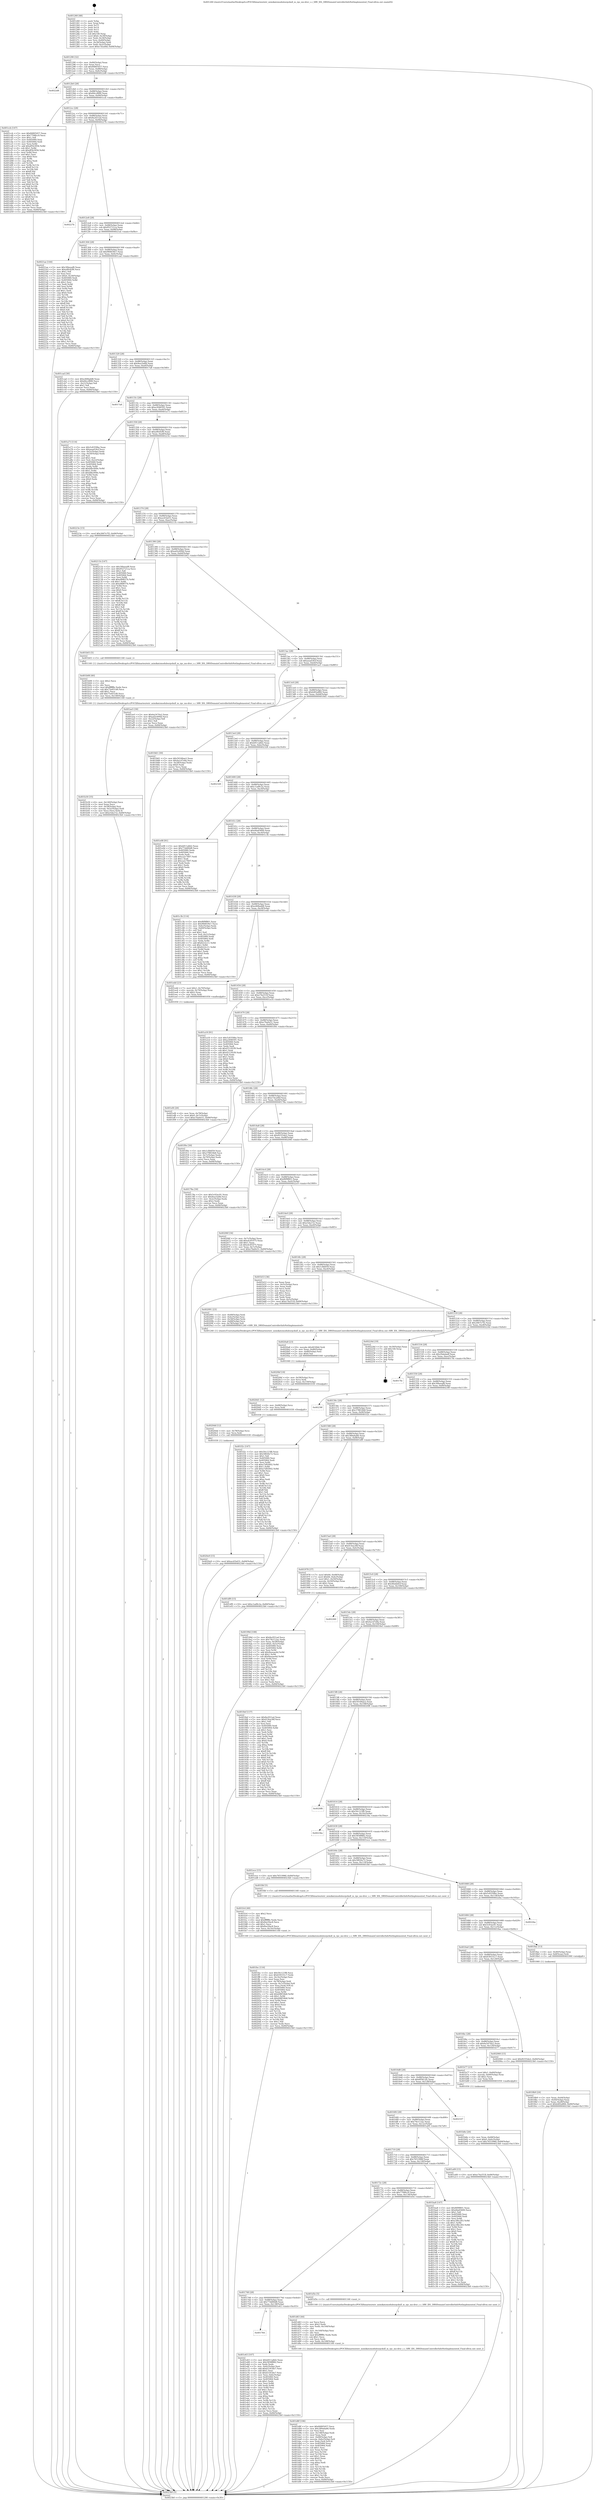 digraph "0x401260" {
  label = "0x401260 (/mnt/c/Users/mathe/Desktop/tcc/POCII/binaries/extr_mimikatzmodulesrpckull_m_rpc_ms-drsr_c.c_SRV_IDL_DRSDomainControllerInfoNotImplemented_Final-ollvm.out::main(0))"
  labelloc = "t"
  node[shape=record]

  Entry [label="",width=0.3,height=0.3,shape=circle,fillcolor=black,style=filled]
  "0x401290" [label="{
     0x401290 [32]\l
     | [instrs]\l
     &nbsp;&nbsp;0x401290 \<+6\>: mov -0x84(%rbp),%eax\l
     &nbsp;&nbsp;0x401296 \<+2\>: mov %eax,%ecx\l
     &nbsp;&nbsp;0x401298 \<+6\>: sub $0x84805457,%ecx\l
     &nbsp;&nbsp;0x40129e \<+6\>: mov %eax,-0x88(%rbp)\l
     &nbsp;&nbsp;0x4012a4 \<+6\>: mov %ecx,-0x8c(%rbp)\l
     &nbsp;&nbsp;0x4012aa \<+6\>: je 00000000004022d8 \<main+0x1078\>\l
  }"]
  "0x4022d8" [label="{
     0x4022d8\l
  }", style=dashed]
  "0x4012b0" [label="{
     0x4012b0 [28]\l
     | [instrs]\l
     &nbsp;&nbsp;0x4012b0 \<+5\>: jmp 00000000004012b5 \<main+0x55\>\l
     &nbsp;&nbsp;0x4012b5 \<+6\>: mov -0x88(%rbp),%eax\l
     &nbsp;&nbsp;0x4012bb \<+5\>: sub $0x84ccf890,%eax\l
     &nbsp;&nbsp;0x4012c0 \<+6\>: mov %eax,-0x90(%rbp)\l
     &nbsp;&nbsp;0x4012c6 \<+6\>: je 0000000000401ccb \<main+0xa6b\>\l
  }"]
  Exit [label="",width=0.3,height=0.3,shape=circle,fillcolor=black,style=filled,peripheries=2]
  "0x401ccb" [label="{
     0x401ccb [147]\l
     | [instrs]\l
     &nbsp;&nbsp;0x401ccb \<+5\>: mov $0x84805457,%eax\l
     &nbsp;&nbsp;0x401cd0 \<+5\>: mov $0x7708fcc9,%ecx\l
     &nbsp;&nbsp;0x401cd5 \<+2\>: mov $0x1,%dl\l
     &nbsp;&nbsp;0x401cd7 \<+7\>: mov 0x405060,%esi\l
     &nbsp;&nbsp;0x401cde \<+7\>: mov 0x405064,%edi\l
     &nbsp;&nbsp;0x401ce5 \<+3\>: mov %esi,%r8d\l
     &nbsp;&nbsp;0x401ce8 \<+7\>: add $0xdf5b3956,%r8d\l
     &nbsp;&nbsp;0x401cef \<+4\>: sub $0x1,%r8d\l
     &nbsp;&nbsp;0x401cf3 \<+7\>: sub $0xdf5b3956,%r8d\l
     &nbsp;&nbsp;0x401cfa \<+4\>: imul %r8d,%esi\l
     &nbsp;&nbsp;0x401cfe \<+3\>: and $0x1,%esi\l
     &nbsp;&nbsp;0x401d01 \<+3\>: cmp $0x0,%esi\l
     &nbsp;&nbsp;0x401d04 \<+4\>: sete %r9b\l
     &nbsp;&nbsp;0x401d08 \<+3\>: cmp $0xa,%edi\l
     &nbsp;&nbsp;0x401d0b \<+4\>: setl %r10b\l
     &nbsp;&nbsp;0x401d0f \<+3\>: mov %r9b,%r11b\l
     &nbsp;&nbsp;0x401d12 \<+4\>: xor $0xff,%r11b\l
     &nbsp;&nbsp;0x401d16 \<+3\>: mov %r10b,%bl\l
     &nbsp;&nbsp;0x401d19 \<+3\>: xor $0xff,%bl\l
     &nbsp;&nbsp;0x401d1c \<+3\>: xor $0x0,%dl\l
     &nbsp;&nbsp;0x401d1f \<+3\>: mov %r11b,%r14b\l
     &nbsp;&nbsp;0x401d22 \<+4\>: and $0x0,%r14b\l
     &nbsp;&nbsp;0x401d26 \<+3\>: and %dl,%r9b\l
     &nbsp;&nbsp;0x401d29 \<+3\>: mov %bl,%r15b\l
     &nbsp;&nbsp;0x401d2c \<+4\>: and $0x0,%r15b\l
     &nbsp;&nbsp;0x401d30 \<+3\>: and %dl,%r10b\l
     &nbsp;&nbsp;0x401d33 \<+3\>: or %r9b,%r14b\l
     &nbsp;&nbsp;0x401d36 \<+3\>: or %r10b,%r15b\l
     &nbsp;&nbsp;0x401d39 \<+3\>: xor %r15b,%r14b\l
     &nbsp;&nbsp;0x401d3c \<+3\>: or %bl,%r11b\l
     &nbsp;&nbsp;0x401d3f \<+4\>: xor $0xff,%r11b\l
     &nbsp;&nbsp;0x401d43 \<+3\>: or $0x0,%dl\l
     &nbsp;&nbsp;0x401d46 \<+3\>: and %dl,%r11b\l
     &nbsp;&nbsp;0x401d49 \<+3\>: or %r11b,%r14b\l
     &nbsp;&nbsp;0x401d4c \<+4\>: test $0x1,%r14b\l
     &nbsp;&nbsp;0x401d50 \<+3\>: cmovne %ecx,%eax\l
     &nbsp;&nbsp;0x401d53 \<+6\>: mov %eax,-0x84(%rbp)\l
     &nbsp;&nbsp;0x401d59 \<+5\>: jmp 00000000004023b0 \<main+0x1150\>\l
  }"]
  "0x4012cc" [label="{
     0x4012cc [28]\l
     | [instrs]\l
     &nbsp;&nbsp;0x4012cc \<+5\>: jmp 00000000004012d1 \<main+0x71\>\l
     &nbsp;&nbsp;0x4012d1 \<+6\>: mov -0x88(%rbp),%eax\l
     &nbsp;&nbsp;0x4012d7 \<+5\>: sub $0x8a2f21ad,%eax\l
     &nbsp;&nbsp;0x4012dc \<+6\>: mov %eax,-0x94(%rbp)\l
     &nbsp;&nbsp;0x4012e2 \<+6\>: je 000000000040227b \<main+0x101b\>\l
  }"]
  "0x4020e9" [label="{
     0x4020e9 [15]\l
     | [instrs]\l
     &nbsp;&nbsp;0x4020e9 \<+10\>: movl $0xacd1bd31,-0x84(%rbp)\l
     &nbsp;&nbsp;0x4020f3 \<+5\>: jmp 00000000004023b0 \<main+0x1150\>\l
  }"]
  "0x40227b" [label="{
     0x40227b\l
  }", style=dashed]
  "0x4012e8" [label="{
     0x4012e8 [28]\l
     | [instrs]\l
     &nbsp;&nbsp;0x4012e8 \<+5\>: jmp 00000000004012ed \<main+0x8d\>\l
     &nbsp;&nbsp;0x4012ed \<+6\>: mov -0x88(%rbp),%eax\l
     &nbsp;&nbsp;0x4012f3 \<+5\>: sub $0x952721ca,%eax\l
     &nbsp;&nbsp;0x4012f8 \<+6\>: mov %eax,-0x98(%rbp)\l
     &nbsp;&nbsp;0x4012fe \<+6\>: je 00000000004021ae \<main+0xf4e\>\l
  }"]
  "0x4020dd" [label="{
     0x4020dd [12]\l
     | [instrs]\l
     &nbsp;&nbsp;0x4020dd \<+4\>: mov -0x78(%rbp),%rcx\l
     &nbsp;&nbsp;0x4020e1 \<+3\>: mov %rcx,%rdi\l
     &nbsp;&nbsp;0x4020e4 \<+5\>: call 0000000000401030 \<free@plt\>\l
     | [calls]\l
     &nbsp;&nbsp;0x401030 \{1\} (unknown)\l
  }"]
  "0x4021ae" [label="{
     0x4021ae [144]\l
     | [instrs]\l
     &nbsp;&nbsp;0x4021ae \<+5\>: mov $0x30beeaf8,%eax\l
     &nbsp;&nbsp;0x4021b3 \<+5\>: mov $0xa9fc82f6,%ecx\l
     &nbsp;&nbsp;0x4021b8 \<+2\>: mov $0x1,%dl\l
     &nbsp;&nbsp;0x4021ba \<+2\>: xor %esi,%esi\l
     &nbsp;&nbsp;0x4021bc \<+7\>: movl $0x0,-0x30(%rbp)\l
     &nbsp;&nbsp;0x4021c3 \<+7\>: mov 0x405060,%edi\l
     &nbsp;&nbsp;0x4021ca \<+8\>: mov 0x405064,%r8d\l
     &nbsp;&nbsp;0x4021d2 \<+3\>: sub $0x1,%esi\l
     &nbsp;&nbsp;0x4021d5 \<+3\>: mov %edi,%r9d\l
     &nbsp;&nbsp;0x4021d8 \<+3\>: add %esi,%r9d\l
     &nbsp;&nbsp;0x4021db \<+4\>: imul %r9d,%edi\l
     &nbsp;&nbsp;0x4021df \<+3\>: and $0x1,%edi\l
     &nbsp;&nbsp;0x4021e2 \<+3\>: cmp $0x0,%edi\l
     &nbsp;&nbsp;0x4021e5 \<+4\>: sete %r10b\l
     &nbsp;&nbsp;0x4021e9 \<+4\>: cmp $0xa,%r8d\l
     &nbsp;&nbsp;0x4021ed \<+4\>: setl %r11b\l
     &nbsp;&nbsp;0x4021f1 \<+3\>: mov %r10b,%bl\l
     &nbsp;&nbsp;0x4021f4 \<+3\>: xor $0xff,%bl\l
     &nbsp;&nbsp;0x4021f7 \<+3\>: mov %r11b,%r14b\l
     &nbsp;&nbsp;0x4021fa \<+4\>: xor $0xff,%r14b\l
     &nbsp;&nbsp;0x4021fe \<+3\>: xor $0x0,%dl\l
     &nbsp;&nbsp;0x402201 \<+3\>: mov %bl,%r15b\l
     &nbsp;&nbsp;0x402204 \<+4\>: and $0x0,%r15b\l
     &nbsp;&nbsp;0x402208 \<+3\>: and %dl,%r10b\l
     &nbsp;&nbsp;0x40220b \<+3\>: mov %r14b,%r12b\l
     &nbsp;&nbsp;0x40220e \<+4\>: and $0x0,%r12b\l
     &nbsp;&nbsp;0x402212 \<+3\>: and %dl,%r11b\l
     &nbsp;&nbsp;0x402215 \<+3\>: or %r10b,%r15b\l
     &nbsp;&nbsp;0x402218 \<+3\>: or %r11b,%r12b\l
     &nbsp;&nbsp;0x40221b \<+3\>: xor %r12b,%r15b\l
     &nbsp;&nbsp;0x40221e \<+3\>: or %r14b,%bl\l
     &nbsp;&nbsp;0x402221 \<+3\>: xor $0xff,%bl\l
     &nbsp;&nbsp;0x402224 \<+3\>: or $0x0,%dl\l
     &nbsp;&nbsp;0x402227 \<+2\>: and %dl,%bl\l
     &nbsp;&nbsp;0x402229 \<+3\>: or %bl,%r15b\l
     &nbsp;&nbsp;0x40222c \<+4\>: test $0x1,%r15b\l
     &nbsp;&nbsp;0x402230 \<+3\>: cmovne %ecx,%eax\l
     &nbsp;&nbsp;0x402233 \<+6\>: mov %eax,-0x84(%rbp)\l
     &nbsp;&nbsp;0x402239 \<+5\>: jmp 00000000004023b0 \<main+0x1150\>\l
  }"]
  "0x401304" [label="{
     0x401304 [28]\l
     | [instrs]\l
     &nbsp;&nbsp;0x401304 \<+5\>: jmp 0000000000401309 \<main+0xa9\>\l
     &nbsp;&nbsp;0x401309 \<+6\>: mov -0x88(%rbp),%eax\l
     &nbsp;&nbsp;0x40130f \<+5\>: sub $0x984839e7,%eax\l
     &nbsp;&nbsp;0x401314 \<+6\>: mov %eax,-0x9c(%rbp)\l
     &nbsp;&nbsp;0x40131a \<+6\>: je 0000000000401cad \<main+0xa4d\>\l
  }"]
  "0x4020d1" [label="{
     0x4020d1 [12]\l
     | [instrs]\l
     &nbsp;&nbsp;0x4020d1 \<+4\>: mov -0x68(%rbp),%rcx\l
     &nbsp;&nbsp;0x4020d5 \<+3\>: mov %rcx,%rdi\l
     &nbsp;&nbsp;0x4020d8 \<+5\>: call 0000000000401030 \<free@plt\>\l
     | [calls]\l
     &nbsp;&nbsp;0x401030 \{1\} (unknown)\l
  }"]
  "0x401cad" [label="{
     0x401cad [30]\l
     | [instrs]\l
     &nbsp;&nbsp;0x401cad \<+5\>: mov $0xe468add8,%eax\l
     &nbsp;&nbsp;0x401cb2 \<+5\>: mov $0x84ccf890,%ecx\l
     &nbsp;&nbsp;0x401cb7 \<+3\>: mov -0x21(%rbp),%dl\l
     &nbsp;&nbsp;0x401cba \<+3\>: test $0x1,%dl\l
     &nbsp;&nbsp;0x401cbd \<+3\>: cmovne %ecx,%eax\l
     &nbsp;&nbsp;0x401cc0 \<+6\>: mov %eax,-0x84(%rbp)\l
     &nbsp;&nbsp;0x401cc6 \<+5\>: jmp 00000000004023b0 \<main+0x1150\>\l
  }"]
  "0x401320" [label="{
     0x401320 [28]\l
     | [instrs]\l
     &nbsp;&nbsp;0x401320 \<+5\>: jmp 0000000000401325 \<main+0xc5\>\l
     &nbsp;&nbsp;0x401325 \<+6\>: mov -0x88(%rbp),%eax\l
     &nbsp;&nbsp;0x40132b \<+5\>: sub $0x9ea1bdfd,%eax\l
     &nbsp;&nbsp;0x401330 \<+6\>: mov %eax,-0xa0(%rbp)\l
     &nbsp;&nbsp;0x401336 \<+6\>: je 00000000004017a8 \<main+0x548\>\l
  }"]
  "0x4020bf" [label="{
     0x4020bf [18]\l
     | [instrs]\l
     &nbsp;&nbsp;0x4020bf \<+4\>: mov -0x58(%rbp),%rcx\l
     &nbsp;&nbsp;0x4020c3 \<+3\>: mov %rcx,%rdi\l
     &nbsp;&nbsp;0x4020c6 \<+6\>: mov %eax,-0x150(%rbp)\l
     &nbsp;&nbsp;0x4020cc \<+5\>: call 0000000000401030 \<free@plt\>\l
     | [calls]\l
     &nbsp;&nbsp;0x401030 \{1\} (unknown)\l
  }"]
  "0x4017a8" [label="{
     0x4017a8\l
  }", style=dashed]
  "0x40133c" [label="{
     0x40133c [28]\l
     | [instrs]\l
     &nbsp;&nbsp;0x40133c \<+5\>: jmp 0000000000401341 \<main+0xe1\>\l
     &nbsp;&nbsp;0x401341 \<+6\>: mov -0x88(%rbp),%eax\l
     &nbsp;&nbsp;0x401347 \<+5\>: sub $0xa3046591,%eax\l
     &nbsp;&nbsp;0x40134c \<+6\>: mov %eax,-0xa4(%rbp)\l
     &nbsp;&nbsp;0x401352 \<+6\>: je 0000000000401a73 \<main+0x813\>\l
  }"]
  "0x4020a8" [label="{
     0x4020a8 [23]\l
     | [instrs]\l
     &nbsp;&nbsp;0x4020a8 \<+10\>: movabs $0x4030b6,%rdi\l
     &nbsp;&nbsp;0x4020b2 \<+3\>: mov %eax,-0x80(%rbp)\l
     &nbsp;&nbsp;0x4020b5 \<+3\>: mov -0x80(%rbp),%esi\l
     &nbsp;&nbsp;0x4020b8 \<+2\>: mov $0x0,%al\l
     &nbsp;&nbsp;0x4020ba \<+5\>: call 0000000000401040 \<printf@plt\>\l
     | [calls]\l
     &nbsp;&nbsp;0x401040 \{1\} (unknown)\l
  }"]
  "0x401a73" [label="{
     0x401a73 [114]\l
     | [instrs]\l
     &nbsp;&nbsp;0x401a73 \<+5\>: mov $0x5c8359be,%eax\l
     &nbsp;&nbsp;0x401a78 \<+5\>: mov $0xaead18cf,%ecx\l
     &nbsp;&nbsp;0x401a7d \<+3\>: mov -0x5c(%rbp),%edx\l
     &nbsp;&nbsp;0x401a80 \<+3\>: cmp -0x50(%rbp),%edx\l
     &nbsp;&nbsp;0x401a83 \<+4\>: setl %sil\l
     &nbsp;&nbsp;0x401a87 \<+4\>: and $0x1,%sil\l
     &nbsp;&nbsp;0x401a8b \<+4\>: mov %sil,-0x22(%rbp)\l
     &nbsp;&nbsp;0x401a8f \<+7\>: mov 0x405060,%edx\l
     &nbsp;&nbsp;0x401a96 \<+7\>: mov 0x405064,%edi\l
     &nbsp;&nbsp;0x401a9d \<+3\>: mov %edx,%r8d\l
     &nbsp;&nbsp;0x401aa0 \<+7\>: add $0xbfbc009e,%r8d\l
     &nbsp;&nbsp;0x401aa7 \<+4\>: sub $0x1,%r8d\l
     &nbsp;&nbsp;0x401aab \<+7\>: sub $0xbfbc009e,%r8d\l
     &nbsp;&nbsp;0x401ab2 \<+4\>: imul %r8d,%edx\l
     &nbsp;&nbsp;0x401ab6 \<+3\>: and $0x1,%edx\l
     &nbsp;&nbsp;0x401ab9 \<+3\>: cmp $0x0,%edx\l
     &nbsp;&nbsp;0x401abc \<+4\>: sete %sil\l
     &nbsp;&nbsp;0x401ac0 \<+3\>: cmp $0xa,%edi\l
     &nbsp;&nbsp;0x401ac3 \<+4\>: setl %r9b\l
     &nbsp;&nbsp;0x401ac7 \<+3\>: mov %sil,%r10b\l
     &nbsp;&nbsp;0x401aca \<+3\>: and %r9b,%r10b\l
     &nbsp;&nbsp;0x401acd \<+3\>: xor %r9b,%sil\l
     &nbsp;&nbsp;0x401ad0 \<+3\>: or %sil,%r10b\l
     &nbsp;&nbsp;0x401ad3 \<+4\>: test $0x1,%r10b\l
     &nbsp;&nbsp;0x401ad7 \<+3\>: cmovne %ecx,%eax\l
     &nbsp;&nbsp;0x401ada \<+6\>: mov %eax,-0x84(%rbp)\l
     &nbsp;&nbsp;0x401ae0 \<+5\>: jmp 00000000004023b0 \<main+0x1150\>\l
  }"]
  "0x401358" [label="{
     0x401358 [28]\l
     | [instrs]\l
     &nbsp;&nbsp;0x401358 \<+5\>: jmp 000000000040135d \<main+0xfd\>\l
     &nbsp;&nbsp;0x40135d \<+6\>: mov -0x88(%rbp),%eax\l
     &nbsp;&nbsp;0x401363 \<+5\>: sub $0xa9fc82f6,%eax\l
     &nbsp;&nbsp;0x401368 \<+6\>: mov %eax,-0xa8(%rbp)\l
     &nbsp;&nbsp;0x40136e \<+6\>: je 000000000040223e \<main+0xfde\>\l
  }"]
  "0x401fec" [label="{
     0x401fec [116]\l
     | [instrs]\l
     &nbsp;&nbsp;0x401fec \<+5\>: mov $0x50c123f8,%ecx\l
     &nbsp;&nbsp;0x401ff1 \<+5\>: mov $0x639331c7,%edx\l
     &nbsp;&nbsp;0x401ff6 \<+6\>: mov -0x14c(%rbp),%esi\l
     &nbsp;&nbsp;0x401ffc \<+3\>: imul %eax,%esi\l
     &nbsp;&nbsp;0x401fff \<+4\>: mov -0x78(%rbp),%rdi\l
     &nbsp;&nbsp;0x402003 \<+4\>: movslq -0x7c(%rbp),%r8\l
     &nbsp;&nbsp;0x402007 \<+4\>: mov %esi,(%rdi,%r8,4)\l
     &nbsp;&nbsp;0x40200b \<+7\>: mov 0x405060,%eax\l
     &nbsp;&nbsp;0x402012 \<+7\>: mov 0x405064,%esi\l
     &nbsp;&nbsp;0x402019 \<+3\>: mov %eax,%r9d\l
     &nbsp;&nbsp;0x40201c \<+7\>: add $0xb98f34b8,%r9d\l
     &nbsp;&nbsp;0x402023 \<+4\>: sub $0x1,%r9d\l
     &nbsp;&nbsp;0x402027 \<+7\>: sub $0xb98f34b8,%r9d\l
     &nbsp;&nbsp;0x40202e \<+4\>: imul %r9d,%eax\l
     &nbsp;&nbsp;0x402032 \<+3\>: and $0x1,%eax\l
     &nbsp;&nbsp;0x402035 \<+3\>: cmp $0x0,%eax\l
     &nbsp;&nbsp;0x402038 \<+4\>: sete %r10b\l
     &nbsp;&nbsp;0x40203c \<+3\>: cmp $0xa,%esi\l
     &nbsp;&nbsp;0x40203f \<+4\>: setl %r11b\l
     &nbsp;&nbsp;0x402043 \<+3\>: mov %r10b,%bl\l
     &nbsp;&nbsp;0x402046 \<+3\>: and %r11b,%bl\l
     &nbsp;&nbsp;0x402049 \<+3\>: xor %r11b,%r10b\l
     &nbsp;&nbsp;0x40204c \<+3\>: or %r10b,%bl\l
     &nbsp;&nbsp;0x40204f \<+3\>: test $0x1,%bl\l
     &nbsp;&nbsp;0x402052 \<+3\>: cmovne %edx,%ecx\l
     &nbsp;&nbsp;0x402055 \<+6\>: mov %ecx,-0x84(%rbp)\l
     &nbsp;&nbsp;0x40205b \<+5\>: jmp 00000000004023b0 \<main+0x1150\>\l
  }"]
  "0x40223e" [label="{
     0x40223e [15]\l
     | [instrs]\l
     &nbsp;&nbsp;0x40223e \<+10\>: movl $0x2667e7f2,-0x84(%rbp)\l
     &nbsp;&nbsp;0x402248 \<+5\>: jmp 00000000004023b0 \<main+0x1150\>\l
  }"]
  "0x401374" [label="{
     0x401374 [28]\l
     | [instrs]\l
     &nbsp;&nbsp;0x401374 \<+5\>: jmp 0000000000401379 \<main+0x119\>\l
     &nbsp;&nbsp;0x401379 \<+6\>: mov -0x88(%rbp),%eax\l
     &nbsp;&nbsp;0x40137f \<+5\>: sub $0xacd1bd31,%eax\l
     &nbsp;&nbsp;0x401384 \<+6\>: mov %eax,-0xac(%rbp)\l
     &nbsp;&nbsp;0x40138a \<+6\>: je 000000000040211b \<main+0xebb\>\l
  }"]
  "0x401fc4" [label="{
     0x401fc4 [40]\l
     | [instrs]\l
     &nbsp;&nbsp;0x401fc4 \<+5\>: mov $0x2,%ecx\l
     &nbsp;&nbsp;0x401fc9 \<+1\>: cltd\l
     &nbsp;&nbsp;0x401fca \<+2\>: idiv %ecx\l
     &nbsp;&nbsp;0x401fcc \<+6\>: imul $0xfffffffe,%edx,%ecx\l
     &nbsp;&nbsp;0x401fd2 \<+6\>: add $0x8ee5fac8,%ecx\l
     &nbsp;&nbsp;0x401fd8 \<+3\>: add $0x1,%ecx\l
     &nbsp;&nbsp;0x401fdb \<+6\>: sub $0x8ee5fac8,%ecx\l
     &nbsp;&nbsp;0x401fe1 \<+6\>: mov %ecx,-0x14c(%rbp)\l
     &nbsp;&nbsp;0x401fe7 \<+5\>: call 0000000000401160 \<next_i\>\l
     | [calls]\l
     &nbsp;&nbsp;0x401160 \{1\} (/mnt/c/Users/mathe/Desktop/tcc/POCII/binaries/extr_mimikatzmodulesrpckull_m_rpc_ms-drsr_c.c_SRV_IDL_DRSDomainControllerInfoNotImplemented_Final-ollvm.out::next_i)\l
  }"]
  "0x40211b" [label="{
     0x40211b [147]\l
     | [instrs]\l
     &nbsp;&nbsp;0x40211b \<+5\>: mov $0x30beeaf8,%eax\l
     &nbsp;&nbsp;0x402120 \<+5\>: mov $0x952721ca,%ecx\l
     &nbsp;&nbsp;0x402125 \<+2\>: mov $0x1,%dl\l
     &nbsp;&nbsp;0x402127 \<+7\>: mov 0x405060,%esi\l
     &nbsp;&nbsp;0x40212e \<+7\>: mov 0x405064,%edi\l
     &nbsp;&nbsp;0x402135 \<+3\>: mov %esi,%r8d\l
     &nbsp;&nbsp;0x402138 \<+7\>: add $0xef6f657b,%r8d\l
     &nbsp;&nbsp;0x40213f \<+4\>: sub $0x1,%r8d\l
     &nbsp;&nbsp;0x402143 \<+7\>: sub $0xef6f657b,%r8d\l
     &nbsp;&nbsp;0x40214a \<+4\>: imul %r8d,%esi\l
     &nbsp;&nbsp;0x40214e \<+3\>: and $0x1,%esi\l
     &nbsp;&nbsp;0x402151 \<+3\>: cmp $0x0,%esi\l
     &nbsp;&nbsp;0x402154 \<+4\>: sete %r9b\l
     &nbsp;&nbsp;0x402158 \<+3\>: cmp $0xa,%edi\l
     &nbsp;&nbsp;0x40215b \<+4\>: setl %r10b\l
     &nbsp;&nbsp;0x40215f \<+3\>: mov %r9b,%r11b\l
     &nbsp;&nbsp;0x402162 \<+4\>: xor $0xff,%r11b\l
     &nbsp;&nbsp;0x402166 \<+3\>: mov %r10b,%bl\l
     &nbsp;&nbsp;0x402169 \<+3\>: xor $0xff,%bl\l
     &nbsp;&nbsp;0x40216c \<+3\>: xor $0x1,%dl\l
     &nbsp;&nbsp;0x40216f \<+3\>: mov %r11b,%r14b\l
     &nbsp;&nbsp;0x402172 \<+4\>: and $0xff,%r14b\l
     &nbsp;&nbsp;0x402176 \<+3\>: and %dl,%r9b\l
     &nbsp;&nbsp;0x402179 \<+3\>: mov %bl,%r15b\l
     &nbsp;&nbsp;0x40217c \<+4\>: and $0xff,%r15b\l
     &nbsp;&nbsp;0x402180 \<+3\>: and %dl,%r10b\l
     &nbsp;&nbsp;0x402183 \<+3\>: or %r9b,%r14b\l
     &nbsp;&nbsp;0x402186 \<+3\>: or %r10b,%r15b\l
     &nbsp;&nbsp;0x402189 \<+3\>: xor %r15b,%r14b\l
     &nbsp;&nbsp;0x40218c \<+3\>: or %bl,%r11b\l
     &nbsp;&nbsp;0x40218f \<+4\>: xor $0xff,%r11b\l
     &nbsp;&nbsp;0x402193 \<+3\>: or $0x1,%dl\l
     &nbsp;&nbsp;0x402196 \<+3\>: and %dl,%r11b\l
     &nbsp;&nbsp;0x402199 \<+3\>: or %r11b,%r14b\l
     &nbsp;&nbsp;0x40219c \<+4\>: test $0x1,%r14b\l
     &nbsp;&nbsp;0x4021a0 \<+3\>: cmovne %ecx,%eax\l
     &nbsp;&nbsp;0x4021a3 \<+6\>: mov %eax,-0x84(%rbp)\l
     &nbsp;&nbsp;0x4021a9 \<+5\>: jmp 00000000004023b0 \<main+0x1150\>\l
  }"]
  "0x401390" [label="{
     0x401390 [28]\l
     | [instrs]\l
     &nbsp;&nbsp;0x401390 \<+5\>: jmp 0000000000401395 \<main+0x135\>\l
     &nbsp;&nbsp;0x401395 \<+6\>: mov -0x88(%rbp),%eax\l
     &nbsp;&nbsp;0x40139b \<+5\>: sub $0xad2e494d,%eax\l
     &nbsp;&nbsp;0x4013a0 \<+6\>: mov %eax,-0xb0(%rbp)\l
     &nbsp;&nbsp;0x4013a6 \<+6\>: je 0000000000401b03 \<main+0x8a3\>\l
  }"]
  "0x401ef4" [label="{
     0x401ef4 [26]\l
     | [instrs]\l
     &nbsp;&nbsp;0x401ef4 \<+4\>: mov %rax,-0x78(%rbp)\l
     &nbsp;&nbsp;0x401ef8 \<+7\>: movl $0x0,-0x7c(%rbp)\l
     &nbsp;&nbsp;0x401eff \<+10\>: movl $0xe7ba0e51,-0x84(%rbp)\l
     &nbsp;&nbsp;0x401f09 \<+5\>: jmp 00000000004023b0 \<main+0x1150\>\l
  }"]
  "0x401b03" [label="{
     0x401b03 [5]\l
     | [instrs]\l
     &nbsp;&nbsp;0x401b03 \<+5\>: call 0000000000401160 \<next_i\>\l
     | [calls]\l
     &nbsp;&nbsp;0x401160 \{1\} (/mnt/c/Users/mathe/Desktop/tcc/POCII/binaries/extr_mimikatzmodulesrpckull_m_rpc_ms-drsr_c.c_SRV_IDL_DRSDomainControllerInfoNotImplemented_Final-ollvm.out::next_i)\l
  }"]
  "0x4013ac" [label="{
     0x4013ac [28]\l
     | [instrs]\l
     &nbsp;&nbsp;0x4013ac \<+5\>: jmp 00000000004013b1 \<main+0x151\>\l
     &nbsp;&nbsp;0x4013b1 \<+6\>: mov -0x88(%rbp),%eax\l
     &nbsp;&nbsp;0x4013b7 \<+5\>: sub $0xaead18cf,%eax\l
     &nbsp;&nbsp;0x4013bc \<+6\>: mov %eax,-0xb4(%rbp)\l
     &nbsp;&nbsp;0x4013c2 \<+6\>: je 0000000000401ae5 \<main+0x885\>\l
  }"]
  "0x401764" [label="{
     0x401764\l
  }", style=dashed]
  "0x401ae5" [label="{
     0x401ae5 [30]\l
     | [instrs]\l
     &nbsp;&nbsp;0x401ae5 \<+5\>: mov $0x6a5470a2,%eax\l
     &nbsp;&nbsp;0x401aea \<+5\>: mov $0xad2e494d,%ecx\l
     &nbsp;&nbsp;0x401aef \<+3\>: mov -0x22(%rbp),%dl\l
     &nbsp;&nbsp;0x401af2 \<+3\>: test $0x1,%dl\l
     &nbsp;&nbsp;0x401af5 \<+3\>: cmovne %ecx,%eax\l
     &nbsp;&nbsp;0x401af8 \<+6\>: mov %eax,-0x84(%rbp)\l
     &nbsp;&nbsp;0x401afe \<+5\>: jmp 00000000004023b0 \<main+0x1150\>\l
  }"]
  "0x4013c8" [label="{
     0x4013c8 [28]\l
     | [instrs]\l
     &nbsp;&nbsp;0x4013c8 \<+5\>: jmp 00000000004013cd \<main+0x16d\>\l
     &nbsp;&nbsp;0x4013cd \<+6\>: mov -0x88(%rbp),%eax\l
     &nbsp;&nbsp;0x4013d3 \<+5\>: sub $0xb4f2a884,%eax\l
     &nbsp;&nbsp;0x4013d8 \<+6\>: mov %eax,-0xb8(%rbp)\l
     &nbsp;&nbsp;0x4013de \<+6\>: je 00000000004018d1 \<main+0x671\>\l
  }"]
  "0x401e63" [label="{
     0x401e63 [107]\l
     | [instrs]\l
     &nbsp;&nbsp;0x401e63 \<+5\>: mov $0xb911a8d2,%eax\l
     &nbsp;&nbsp;0x401e68 \<+5\>: mov $0x5858f882,%ecx\l
     &nbsp;&nbsp;0x401e6d \<+2\>: xor %edx,%edx\l
     &nbsp;&nbsp;0x401e6f \<+3\>: mov -0x6c(%rbp),%esi\l
     &nbsp;&nbsp;0x401e72 \<+6\>: add $0xb5343de7,%esi\l
     &nbsp;&nbsp;0x401e78 \<+3\>: add $0x1,%esi\l
     &nbsp;&nbsp;0x401e7b \<+6\>: sub $0xb5343de7,%esi\l
     &nbsp;&nbsp;0x401e81 \<+3\>: mov %esi,-0x6c(%rbp)\l
     &nbsp;&nbsp;0x401e84 \<+7\>: mov 0x405060,%esi\l
     &nbsp;&nbsp;0x401e8b \<+7\>: mov 0x405064,%edi\l
     &nbsp;&nbsp;0x401e92 \<+3\>: sub $0x1,%edx\l
     &nbsp;&nbsp;0x401e95 \<+3\>: mov %esi,%r8d\l
     &nbsp;&nbsp;0x401e98 \<+3\>: add %edx,%r8d\l
     &nbsp;&nbsp;0x401e9b \<+4\>: imul %r8d,%esi\l
     &nbsp;&nbsp;0x401e9f \<+3\>: and $0x1,%esi\l
     &nbsp;&nbsp;0x401ea2 \<+3\>: cmp $0x0,%esi\l
     &nbsp;&nbsp;0x401ea5 \<+4\>: sete %r9b\l
     &nbsp;&nbsp;0x401ea9 \<+3\>: cmp $0xa,%edi\l
     &nbsp;&nbsp;0x401eac \<+4\>: setl %r10b\l
     &nbsp;&nbsp;0x401eb0 \<+3\>: mov %r9b,%r11b\l
     &nbsp;&nbsp;0x401eb3 \<+3\>: and %r10b,%r11b\l
     &nbsp;&nbsp;0x401eb6 \<+3\>: xor %r10b,%r9b\l
     &nbsp;&nbsp;0x401eb9 \<+3\>: or %r9b,%r11b\l
     &nbsp;&nbsp;0x401ebc \<+4\>: test $0x1,%r11b\l
     &nbsp;&nbsp;0x401ec0 \<+3\>: cmovne %ecx,%eax\l
     &nbsp;&nbsp;0x401ec3 \<+6\>: mov %eax,-0x84(%rbp)\l
     &nbsp;&nbsp;0x401ec9 \<+5\>: jmp 00000000004023b0 \<main+0x1150\>\l
  }"]
  "0x4018d1" [label="{
     0x4018d1 [30]\l
     | [instrs]\l
     &nbsp;&nbsp;0x4018d1 \<+5\>: mov $0x50166ae2,%eax\l
     &nbsp;&nbsp;0x4018d6 \<+5\>: mov $0x4a1d7e8a,%ecx\l
     &nbsp;&nbsp;0x4018db \<+3\>: mov -0x28(%rbp),%edx\l
     &nbsp;&nbsp;0x4018de \<+3\>: cmp $0x0,%edx\l
     &nbsp;&nbsp;0x4018e1 \<+3\>: cmove %ecx,%eax\l
     &nbsp;&nbsp;0x4018e4 \<+6\>: mov %eax,-0x84(%rbp)\l
     &nbsp;&nbsp;0x4018ea \<+5\>: jmp 00000000004023b0 \<main+0x1150\>\l
  }"]
  "0x4013e4" [label="{
     0x4013e4 [28]\l
     | [instrs]\l
     &nbsp;&nbsp;0x4013e4 \<+5\>: jmp 00000000004013e9 \<main+0x189\>\l
     &nbsp;&nbsp;0x4013e9 \<+6\>: mov -0x88(%rbp),%eax\l
     &nbsp;&nbsp;0x4013ef \<+5\>: sub $0xb911a8d2,%eax\l
     &nbsp;&nbsp;0x4013f4 \<+6\>: mov %eax,-0xbc(%rbp)\l
     &nbsp;&nbsp;0x4013fa \<+6\>: je 0000000000402328 \<main+0x10c8\>\l
  }"]
  "0x401d8f" [label="{
     0x401d8f [106]\l
     | [instrs]\l
     &nbsp;&nbsp;0x401d8f \<+5\>: mov $0x84805457,%ecx\l
     &nbsp;&nbsp;0x401d94 \<+5\>: mov $0x389a6a66,%edx\l
     &nbsp;&nbsp;0x401d99 \<+2\>: xor %esi,%esi\l
     &nbsp;&nbsp;0x401d9b \<+6\>: mov -0x148(%rbp),%edi\l
     &nbsp;&nbsp;0x401da1 \<+3\>: imul %eax,%edi\l
     &nbsp;&nbsp;0x401da4 \<+4\>: mov -0x68(%rbp),%r8\l
     &nbsp;&nbsp;0x401da8 \<+4\>: movslq -0x6c(%rbp),%r9\l
     &nbsp;&nbsp;0x401dac \<+4\>: mov %edi,(%r8,%r9,4)\l
     &nbsp;&nbsp;0x401db0 \<+7\>: mov 0x405060,%eax\l
     &nbsp;&nbsp;0x401db7 \<+7\>: mov 0x405064,%edi\l
     &nbsp;&nbsp;0x401dbe \<+3\>: sub $0x1,%esi\l
     &nbsp;&nbsp;0x401dc1 \<+3\>: mov %eax,%r10d\l
     &nbsp;&nbsp;0x401dc4 \<+3\>: add %esi,%r10d\l
     &nbsp;&nbsp;0x401dc7 \<+4\>: imul %r10d,%eax\l
     &nbsp;&nbsp;0x401dcb \<+3\>: and $0x1,%eax\l
     &nbsp;&nbsp;0x401dce \<+3\>: cmp $0x0,%eax\l
     &nbsp;&nbsp;0x401dd1 \<+4\>: sete %r11b\l
     &nbsp;&nbsp;0x401dd5 \<+3\>: cmp $0xa,%edi\l
     &nbsp;&nbsp;0x401dd8 \<+3\>: setl %bl\l
     &nbsp;&nbsp;0x401ddb \<+3\>: mov %r11b,%r14b\l
     &nbsp;&nbsp;0x401dde \<+3\>: and %bl,%r14b\l
     &nbsp;&nbsp;0x401de1 \<+3\>: xor %bl,%r11b\l
     &nbsp;&nbsp;0x401de4 \<+3\>: or %r11b,%r14b\l
     &nbsp;&nbsp;0x401de7 \<+4\>: test $0x1,%r14b\l
     &nbsp;&nbsp;0x401deb \<+3\>: cmovne %edx,%ecx\l
     &nbsp;&nbsp;0x401dee \<+6\>: mov %ecx,-0x84(%rbp)\l
     &nbsp;&nbsp;0x401df4 \<+5\>: jmp 00000000004023b0 \<main+0x1150\>\l
  }"]
  "0x402328" [label="{
     0x402328\l
  }", style=dashed]
  "0x401400" [label="{
     0x401400 [28]\l
     | [instrs]\l
     &nbsp;&nbsp;0x401400 \<+5\>: jmp 0000000000401405 \<main+0x1a5\>\l
     &nbsp;&nbsp;0x401405 \<+6\>: mov -0x88(%rbp),%eax\l
     &nbsp;&nbsp;0x40140b \<+5\>: sub $0xc1ad9c2a,%eax\l
     &nbsp;&nbsp;0x401410 \<+6\>: mov %eax,-0xc0(%rbp)\l
     &nbsp;&nbsp;0x401416 \<+6\>: je 0000000000401e08 \<main+0xba8\>\l
  }"]
  "0x401d63" [label="{
     0x401d63 [44]\l
     | [instrs]\l
     &nbsp;&nbsp;0x401d63 \<+2\>: xor %ecx,%ecx\l
     &nbsp;&nbsp;0x401d65 \<+5\>: mov $0x2,%edx\l
     &nbsp;&nbsp;0x401d6a \<+6\>: mov %edx,-0x144(%rbp)\l
     &nbsp;&nbsp;0x401d70 \<+1\>: cltd\l
     &nbsp;&nbsp;0x401d71 \<+6\>: mov -0x144(%rbp),%esi\l
     &nbsp;&nbsp;0x401d77 \<+2\>: idiv %esi\l
     &nbsp;&nbsp;0x401d79 \<+6\>: imul $0xfffffffe,%edx,%edx\l
     &nbsp;&nbsp;0x401d7f \<+3\>: sub $0x1,%ecx\l
     &nbsp;&nbsp;0x401d82 \<+2\>: sub %ecx,%edx\l
     &nbsp;&nbsp;0x401d84 \<+6\>: mov %edx,-0x148(%rbp)\l
     &nbsp;&nbsp;0x401d8a \<+5\>: call 0000000000401160 \<next_i\>\l
     | [calls]\l
     &nbsp;&nbsp;0x401160 \{1\} (/mnt/c/Users/mathe/Desktop/tcc/POCII/binaries/extr_mimikatzmodulesrpckull_m_rpc_ms-drsr_c.c_SRV_IDL_DRSDomainControllerInfoNotImplemented_Final-ollvm.out::next_i)\l
  }"]
  "0x401e08" [label="{
     0x401e08 [91]\l
     | [instrs]\l
     &nbsp;&nbsp;0x401e08 \<+5\>: mov $0xb911a8d2,%eax\l
     &nbsp;&nbsp;0x401e0d \<+5\>: mov $0x77dd00d8,%ecx\l
     &nbsp;&nbsp;0x401e12 \<+7\>: mov 0x405060,%edx\l
     &nbsp;&nbsp;0x401e19 \<+7\>: mov 0x405064,%esi\l
     &nbsp;&nbsp;0x401e20 \<+2\>: mov %edx,%edi\l
     &nbsp;&nbsp;0x401e22 \<+6\>: add $0xca2c7607,%edi\l
     &nbsp;&nbsp;0x401e28 \<+3\>: sub $0x1,%edi\l
     &nbsp;&nbsp;0x401e2b \<+6\>: sub $0xca2c7607,%edi\l
     &nbsp;&nbsp;0x401e31 \<+3\>: imul %edi,%edx\l
     &nbsp;&nbsp;0x401e34 \<+3\>: and $0x1,%edx\l
     &nbsp;&nbsp;0x401e37 \<+3\>: cmp $0x0,%edx\l
     &nbsp;&nbsp;0x401e3a \<+4\>: sete %r8b\l
     &nbsp;&nbsp;0x401e3e \<+3\>: cmp $0xa,%esi\l
     &nbsp;&nbsp;0x401e41 \<+4\>: setl %r9b\l
     &nbsp;&nbsp;0x401e45 \<+3\>: mov %r8b,%r10b\l
     &nbsp;&nbsp;0x401e48 \<+3\>: and %r9b,%r10b\l
     &nbsp;&nbsp;0x401e4b \<+3\>: xor %r9b,%r8b\l
     &nbsp;&nbsp;0x401e4e \<+3\>: or %r8b,%r10b\l
     &nbsp;&nbsp;0x401e51 \<+4\>: test $0x1,%r10b\l
     &nbsp;&nbsp;0x401e55 \<+3\>: cmovne %ecx,%eax\l
     &nbsp;&nbsp;0x401e58 \<+6\>: mov %eax,-0x84(%rbp)\l
     &nbsp;&nbsp;0x401e5e \<+5\>: jmp 00000000004023b0 \<main+0x1150\>\l
  }"]
  "0x40141c" [label="{
     0x40141c [28]\l
     | [instrs]\l
     &nbsp;&nbsp;0x40141c \<+5\>: jmp 0000000000401421 \<main+0x1c1\>\l
     &nbsp;&nbsp;0x401421 \<+6\>: mov -0x88(%rbp),%eax\l
     &nbsp;&nbsp;0x401427 \<+5\>: sub $0xd4a65600,%eax\l
     &nbsp;&nbsp;0x40142c \<+6\>: mov %eax,-0xc4(%rbp)\l
     &nbsp;&nbsp;0x401432 \<+6\>: je 0000000000401c3b \<main+0x9db\>\l
  }"]
  "0x401748" [label="{
     0x401748 [28]\l
     | [instrs]\l
     &nbsp;&nbsp;0x401748 \<+5\>: jmp 000000000040174d \<main+0x4ed\>\l
     &nbsp;&nbsp;0x40174d \<+6\>: mov -0x88(%rbp),%eax\l
     &nbsp;&nbsp;0x401753 \<+5\>: sub $0x77dd00d8,%eax\l
     &nbsp;&nbsp;0x401758 \<+6\>: mov %eax,-0x138(%rbp)\l
     &nbsp;&nbsp;0x40175e \<+6\>: je 0000000000401e63 \<main+0xc03\>\l
  }"]
  "0x401c3b" [label="{
     0x401c3b [114]\l
     | [instrs]\l
     &nbsp;&nbsp;0x401c3b \<+5\>: mov $0xf6f9f801,%eax\l
     &nbsp;&nbsp;0x401c40 \<+5\>: mov $0x984839e7,%ecx\l
     &nbsp;&nbsp;0x401c45 \<+3\>: mov -0x6c(%rbp),%edx\l
     &nbsp;&nbsp;0x401c48 \<+3\>: cmp -0x60(%rbp),%edx\l
     &nbsp;&nbsp;0x401c4b \<+4\>: setl %sil\l
     &nbsp;&nbsp;0x401c4f \<+4\>: and $0x1,%sil\l
     &nbsp;&nbsp;0x401c53 \<+4\>: mov %sil,-0x21(%rbp)\l
     &nbsp;&nbsp;0x401c57 \<+7\>: mov 0x405060,%edx\l
     &nbsp;&nbsp;0x401c5e \<+7\>: mov 0x405064,%edi\l
     &nbsp;&nbsp;0x401c65 \<+3\>: mov %edx,%r8d\l
     &nbsp;&nbsp;0x401c68 \<+7\>: add $0x6222c11,%r8d\l
     &nbsp;&nbsp;0x401c6f \<+4\>: sub $0x1,%r8d\l
     &nbsp;&nbsp;0x401c73 \<+7\>: sub $0x6222c11,%r8d\l
     &nbsp;&nbsp;0x401c7a \<+4\>: imul %r8d,%edx\l
     &nbsp;&nbsp;0x401c7e \<+3\>: and $0x1,%edx\l
     &nbsp;&nbsp;0x401c81 \<+3\>: cmp $0x0,%edx\l
     &nbsp;&nbsp;0x401c84 \<+4\>: sete %sil\l
     &nbsp;&nbsp;0x401c88 \<+3\>: cmp $0xa,%edi\l
     &nbsp;&nbsp;0x401c8b \<+4\>: setl %r9b\l
     &nbsp;&nbsp;0x401c8f \<+3\>: mov %sil,%r10b\l
     &nbsp;&nbsp;0x401c92 \<+3\>: and %r9b,%r10b\l
     &nbsp;&nbsp;0x401c95 \<+3\>: xor %r9b,%sil\l
     &nbsp;&nbsp;0x401c98 \<+3\>: or %sil,%r10b\l
     &nbsp;&nbsp;0x401c9b \<+4\>: test $0x1,%r10b\l
     &nbsp;&nbsp;0x401c9f \<+3\>: cmovne %ecx,%eax\l
     &nbsp;&nbsp;0x401ca2 \<+6\>: mov %eax,-0x84(%rbp)\l
     &nbsp;&nbsp;0x401ca8 \<+5\>: jmp 00000000004023b0 \<main+0x1150\>\l
  }"]
  "0x401438" [label="{
     0x401438 [28]\l
     | [instrs]\l
     &nbsp;&nbsp;0x401438 \<+5\>: jmp 000000000040143d \<main+0x1dd\>\l
     &nbsp;&nbsp;0x40143d \<+6\>: mov -0x88(%rbp),%eax\l
     &nbsp;&nbsp;0x401443 \<+5\>: sub $0xe468add8,%eax\l
     &nbsp;&nbsp;0x401448 \<+6\>: mov %eax,-0xc8(%rbp)\l
     &nbsp;&nbsp;0x40144e \<+6\>: je 0000000000401edd \<main+0xc7d\>\l
  }"]
  "0x401d5e" [label="{
     0x401d5e [5]\l
     | [instrs]\l
     &nbsp;&nbsp;0x401d5e \<+5\>: call 0000000000401160 \<next_i\>\l
     | [calls]\l
     &nbsp;&nbsp;0x401160 \{1\} (/mnt/c/Users/mathe/Desktop/tcc/POCII/binaries/extr_mimikatzmodulesrpckull_m_rpc_ms-drsr_c.c_SRV_IDL_DRSDomainControllerInfoNotImplemented_Final-ollvm.out::next_i)\l
  }"]
  "0x401edd" [label="{
     0x401edd [23]\l
     | [instrs]\l
     &nbsp;&nbsp;0x401edd \<+7\>: movl $0x1,-0x70(%rbp)\l
     &nbsp;&nbsp;0x401ee4 \<+4\>: movslq -0x70(%rbp),%rax\l
     &nbsp;&nbsp;0x401ee8 \<+4\>: shl $0x2,%rax\l
     &nbsp;&nbsp;0x401eec \<+3\>: mov %rax,%rdi\l
     &nbsp;&nbsp;0x401eef \<+5\>: call 0000000000401050 \<malloc@plt\>\l
     | [calls]\l
     &nbsp;&nbsp;0x401050 \{1\} (unknown)\l
  }"]
  "0x401454" [label="{
     0x401454 [28]\l
     | [instrs]\l
     &nbsp;&nbsp;0x401454 \<+5\>: jmp 0000000000401459 \<main+0x1f9\>\l
     &nbsp;&nbsp;0x401459 \<+6\>: mov -0x88(%rbp),%eax\l
     &nbsp;&nbsp;0x40145f \<+5\>: sub $0xe74a553f,%eax\l
     &nbsp;&nbsp;0x401464 \<+6\>: mov %eax,-0xcc(%rbp)\l
     &nbsp;&nbsp;0x40146a \<+6\>: je 0000000000401a18 \<main+0x7b8\>\l
  }"]
  "0x40172c" [label="{
     0x40172c [28]\l
     | [instrs]\l
     &nbsp;&nbsp;0x40172c \<+5\>: jmp 0000000000401731 \<main+0x4d1\>\l
     &nbsp;&nbsp;0x401731 \<+6\>: mov -0x88(%rbp),%eax\l
     &nbsp;&nbsp;0x401737 \<+5\>: sub $0x7708fcc9,%eax\l
     &nbsp;&nbsp;0x40173c \<+6\>: mov %eax,-0x134(%rbp)\l
     &nbsp;&nbsp;0x401742 \<+6\>: je 0000000000401d5e \<main+0xafe\>\l
  }"]
  "0x401a18" [label="{
     0x401a18 [91]\l
     | [instrs]\l
     &nbsp;&nbsp;0x401a18 \<+5\>: mov $0x5c8359be,%eax\l
     &nbsp;&nbsp;0x401a1d \<+5\>: mov $0xa3046591,%ecx\l
     &nbsp;&nbsp;0x401a22 \<+7\>: mov 0x405060,%edx\l
     &nbsp;&nbsp;0x401a29 \<+7\>: mov 0x405064,%esi\l
     &nbsp;&nbsp;0x401a30 \<+2\>: mov %edx,%edi\l
     &nbsp;&nbsp;0x401a32 \<+6\>: sub $0x451291f9,%edi\l
     &nbsp;&nbsp;0x401a38 \<+3\>: sub $0x1,%edi\l
     &nbsp;&nbsp;0x401a3b \<+6\>: add $0x451291f9,%edi\l
     &nbsp;&nbsp;0x401a41 \<+3\>: imul %edi,%edx\l
     &nbsp;&nbsp;0x401a44 \<+3\>: and $0x1,%edx\l
     &nbsp;&nbsp;0x401a47 \<+3\>: cmp $0x0,%edx\l
     &nbsp;&nbsp;0x401a4a \<+4\>: sete %r8b\l
     &nbsp;&nbsp;0x401a4e \<+3\>: cmp $0xa,%esi\l
     &nbsp;&nbsp;0x401a51 \<+4\>: setl %r9b\l
     &nbsp;&nbsp;0x401a55 \<+3\>: mov %r8b,%r10b\l
     &nbsp;&nbsp;0x401a58 \<+3\>: and %r9b,%r10b\l
     &nbsp;&nbsp;0x401a5b \<+3\>: xor %r9b,%r8b\l
     &nbsp;&nbsp;0x401a5e \<+3\>: or %r8b,%r10b\l
     &nbsp;&nbsp;0x401a61 \<+4\>: test $0x1,%r10b\l
     &nbsp;&nbsp;0x401a65 \<+3\>: cmovne %ecx,%eax\l
     &nbsp;&nbsp;0x401a68 \<+6\>: mov %eax,-0x84(%rbp)\l
     &nbsp;&nbsp;0x401a6e \<+5\>: jmp 00000000004023b0 \<main+0x1150\>\l
  }"]
  "0x401470" [label="{
     0x401470 [28]\l
     | [instrs]\l
     &nbsp;&nbsp;0x401470 \<+5\>: jmp 0000000000401475 \<main+0x215\>\l
     &nbsp;&nbsp;0x401475 \<+6\>: mov -0x88(%rbp),%eax\l
     &nbsp;&nbsp;0x40147b \<+5\>: sub $0xe7ba0e51,%eax\l
     &nbsp;&nbsp;0x401480 \<+6\>: mov %eax,-0xd0(%rbp)\l
     &nbsp;&nbsp;0x401486 \<+6\>: je 0000000000401f0e \<main+0xcae\>\l
  }"]
  "0x401ba8" [label="{
     0x401ba8 [147]\l
     | [instrs]\l
     &nbsp;&nbsp;0x401ba8 \<+5\>: mov $0xf6f9f801,%eax\l
     &nbsp;&nbsp;0x401bad \<+5\>: mov $0xd4a65600,%ecx\l
     &nbsp;&nbsp;0x401bb2 \<+2\>: mov $0x1,%dl\l
     &nbsp;&nbsp;0x401bb4 \<+7\>: mov 0x405060,%esi\l
     &nbsp;&nbsp;0x401bbb \<+7\>: mov 0x405064,%edi\l
     &nbsp;&nbsp;0x401bc2 \<+3\>: mov %esi,%r8d\l
     &nbsp;&nbsp;0x401bc5 \<+7\>: sub $0xe3fbc283,%r8d\l
     &nbsp;&nbsp;0x401bcc \<+4\>: sub $0x1,%r8d\l
     &nbsp;&nbsp;0x401bd0 \<+7\>: add $0xe3fbc283,%r8d\l
     &nbsp;&nbsp;0x401bd7 \<+4\>: imul %r8d,%esi\l
     &nbsp;&nbsp;0x401bdb \<+3\>: and $0x1,%esi\l
     &nbsp;&nbsp;0x401bde \<+3\>: cmp $0x0,%esi\l
     &nbsp;&nbsp;0x401be1 \<+4\>: sete %r9b\l
     &nbsp;&nbsp;0x401be5 \<+3\>: cmp $0xa,%edi\l
     &nbsp;&nbsp;0x401be8 \<+4\>: setl %r10b\l
     &nbsp;&nbsp;0x401bec \<+3\>: mov %r9b,%r11b\l
     &nbsp;&nbsp;0x401bef \<+4\>: xor $0xff,%r11b\l
     &nbsp;&nbsp;0x401bf3 \<+3\>: mov %r10b,%bl\l
     &nbsp;&nbsp;0x401bf6 \<+3\>: xor $0xff,%bl\l
     &nbsp;&nbsp;0x401bf9 \<+3\>: xor $0x1,%dl\l
     &nbsp;&nbsp;0x401bfc \<+3\>: mov %r11b,%r14b\l
     &nbsp;&nbsp;0x401bff \<+4\>: and $0xff,%r14b\l
     &nbsp;&nbsp;0x401c03 \<+3\>: and %dl,%r9b\l
     &nbsp;&nbsp;0x401c06 \<+3\>: mov %bl,%r15b\l
     &nbsp;&nbsp;0x401c09 \<+4\>: and $0xff,%r15b\l
     &nbsp;&nbsp;0x401c0d \<+3\>: and %dl,%r10b\l
     &nbsp;&nbsp;0x401c10 \<+3\>: or %r9b,%r14b\l
     &nbsp;&nbsp;0x401c13 \<+3\>: or %r10b,%r15b\l
     &nbsp;&nbsp;0x401c16 \<+3\>: xor %r15b,%r14b\l
     &nbsp;&nbsp;0x401c19 \<+3\>: or %bl,%r11b\l
     &nbsp;&nbsp;0x401c1c \<+4\>: xor $0xff,%r11b\l
     &nbsp;&nbsp;0x401c20 \<+3\>: or $0x1,%dl\l
     &nbsp;&nbsp;0x401c23 \<+3\>: and %dl,%r11b\l
     &nbsp;&nbsp;0x401c26 \<+3\>: or %r11b,%r14b\l
     &nbsp;&nbsp;0x401c29 \<+4\>: test $0x1,%r14b\l
     &nbsp;&nbsp;0x401c2d \<+3\>: cmovne %ecx,%eax\l
     &nbsp;&nbsp;0x401c30 \<+6\>: mov %eax,-0x84(%rbp)\l
     &nbsp;&nbsp;0x401c36 \<+5\>: jmp 00000000004023b0 \<main+0x1150\>\l
  }"]
  "0x401f0e" [label="{
     0x401f0e [30]\l
     | [instrs]\l
     &nbsp;&nbsp;0x401f0e \<+5\>: mov $0x1cfbfd59,%eax\l
     &nbsp;&nbsp;0x401f13 \<+5\>: mov $0x378816b8,%ecx\l
     &nbsp;&nbsp;0x401f18 \<+3\>: mov -0x7c(%rbp),%edx\l
     &nbsp;&nbsp;0x401f1b \<+3\>: cmp -0x70(%rbp),%edx\l
     &nbsp;&nbsp;0x401f1e \<+3\>: cmovl %ecx,%eax\l
     &nbsp;&nbsp;0x401f21 \<+6\>: mov %eax,-0x84(%rbp)\l
     &nbsp;&nbsp;0x401f27 \<+5\>: jmp 00000000004023b0 \<main+0x1150\>\l
  }"]
  "0x40148c" [label="{
     0x40148c [28]\l
     | [instrs]\l
     &nbsp;&nbsp;0x40148c \<+5\>: jmp 0000000000401491 \<main+0x231\>\l
     &nbsp;&nbsp;0x401491 \<+6\>: mov -0x88(%rbp),%eax\l
     &nbsp;&nbsp;0x401497 \<+5\>: sub $0xe7dca0bf,%eax\l
     &nbsp;&nbsp;0x40149c \<+6\>: mov %eax,-0xd4(%rbp)\l
     &nbsp;&nbsp;0x4014a2 \<+6\>: je 000000000040178a \<main+0x52a\>\l
  }"]
  "0x401b8e" [label="{
     0x401b8e [26]\l
     | [instrs]\l
     &nbsp;&nbsp;0x401b8e \<+4\>: mov %rax,-0x68(%rbp)\l
     &nbsp;&nbsp;0x401b92 \<+7\>: movl $0x0,-0x6c(%rbp)\l
     &nbsp;&nbsp;0x401b99 \<+10\>: movl $0x7651996f,-0x84(%rbp)\l
     &nbsp;&nbsp;0x401ba3 \<+5\>: jmp 00000000004023b0 \<main+0x1150\>\l
  }"]
  "0x40178a" [label="{
     0x40178a [30]\l
     | [instrs]\l
     &nbsp;&nbsp;0x40178a \<+5\>: mov $0x5c93ac91,%eax\l
     &nbsp;&nbsp;0x40178f \<+5\>: mov $0x9ea1bdfd,%ecx\l
     &nbsp;&nbsp;0x401794 \<+3\>: mov -0x2c(%rbp),%edx\l
     &nbsp;&nbsp;0x401797 \<+3\>: cmp $0x2,%edx\l
     &nbsp;&nbsp;0x40179a \<+3\>: cmovne %ecx,%eax\l
     &nbsp;&nbsp;0x40179d \<+6\>: mov %eax,-0x84(%rbp)\l
     &nbsp;&nbsp;0x4017a3 \<+5\>: jmp 00000000004023b0 \<main+0x1150\>\l
  }"]
  "0x4014a8" [label="{
     0x4014a8 [28]\l
     | [instrs]\l
     &nbsp;&nbsp;0x4014a8 \<+5\>: jmp 00000000004014ad \<main+0x24d\>\l
     &nbsp;&nbsp;0x4014ad \<+6\>: mov -0x88(%rbp),%eax\l
     &nbsp;&nbsp;0x4014b3 \<+5\>: sub $0xf4355de2,%eax\l
     &nbsp;&nbsp;0x4014b8 \<+6\>: mov %eax,-0xd8(%rbp)\l
     &nbsp;&nbsp;0x4014be \<+6\>: je 000000000040206f \<main+0xe0f\>\l
  }"]
  "0x4023b0" [label="{
     0x4023b0 [5]\l
     | [instrs]\l
     &nbsp;&nbsp;0x4023b0 \<+5\>: jmp 0000000000401290 \<main+0x30\>\l
  }"]
  "0x401260" [label="{
     0x401260 [48]\l
     | [instrs]\l
     &nbsp;&nbsp;0x401260 \<+1\>: push %rbp\l
     &nbsp;&nbsp;0x401261 \<+3\>: mov %rsp,%rbp\l
     &nbsp;&nbsp;0x401264 \<+2\>: push %r15\l
     &nbsp;&nbsp;0x401266 \<+2\>: push %r14\l
     &nbsp;&nbsp;0x401268 \<+2\>: push %r12\l
     &nbsp;&nbsp;0x40126a \<+1\>: push %rbx\l
     &nbsp;&nbsp;0x40126b \<+7\>: sub $0x140,%rsp\l
     &nbsp;&nbsp;0x401272 \<+7\>: movl $0x0,-0x30(%rbp)\l
     &nbsp;&nbsp;0x401279 \<+3\>: mov %edi,-0x34(%rbp)\l
     &nbsp;&nbsp;0x40127c \<+4\>: mov %rsi,-0x40(%rbp)\l
     &nbsp;&nbsp;0x401280 \<+3\>: mov -0x34(%rbp),%edi\l
     &nbsp;&nbsp;0x401283 \<+3\>: mov %edi,-0x2c(%rbp)\l
     &nbsp;&nbsp;0x401286 \<+10\>: movl $0xe7dca0bf,-0x84(%rbp)\l
  }"]
  "0x401b30" [label="{
     0x401b30 [35]\l
     | [instrs]\l
     &nbsp;&nbsp;0x401b30 \<+6\>: mov -0x140(%rbp),%ecx\l
     &nbsp;&nbsp;0x401b36 \<+3\>: imul %eax,%ecx\l
     &nbsp;&nbsp;0x401b39 \<+4\>: mov -0x58(%rbp),%rsi\l
     &nbsp;&nbsp;0x401b3d \<+4\>: movslq -0x5c(%rbp),%rdi\l
     &nbsp;&nbsp;0x401b41 \<+3\>: mov %ecx,(%rsi,%rdi,4)\l
     &nbsp;&nbsp;0x401b44 \<+10\>: movl $0xe5da152,-0x84(%rbp)\l
     &nbsp;&nbsp;0x401b4e \<+5\>: jmp 00000000004023b0 \<main+0x1150\>\l
  }"]
  "0x40206f" [label="{
     0x40206f [34]\l
     | [instrs]\l
     &nbsp;&nbsp;0x40206f \<+3\>: mov -0x7c(%rbp),%eax\l
     &nbsp;&nbsp;0x402072 \<+5\>: add $0xeb3f1075,%eax\l
     &nbsp;&nbsp;0x402077 \<+3\>: add $0x1,%eax\l
     &nbsp;&nbsp;0x40207a \<+5\>: sub $0xeb3f1075,%eax\l
     &nbsp;&nbsp;0x40207f \<+3\>: mov %eax,-0x7c(%rbp)\l
     &nbsp;&nbsp;0x402082 \<+10\>: movl $0xe7ba0e51,-0x84(%rbp)\l
     &nbsp;&nbsp;0x40208c \<+5\>: jmp 00000000004023b0 \<main+0x1150\>\l
  }"]
  "0x4014c4" [label="{
     0x4014c4 [28]\l
     | [instrs]\l
     &nbsp;&nbsp;0x4014c4 \<+5\>: jmp 00000000004014c9 \<main+0x269\>\l
     &nbsp;&nbsp;0x4014c9 \<+6\>: mov -0x88(%rbp),%eax\l
     &nbsp;&nbsp;0x4014cf \<+5\>: sub $0xf6f9f801,%eax\l
     &nbsp;&nbsp;0x4014d4 \<+6\>: mov %eax,-0xdc(%rbp)\l
     &nbsp;&nbsp;0x4014da \<+6\>: je 00000000004022c9 \<main+0x1069\>\l
  }"]
  "0x401b08" [label="{
     0x401b08 [40]\l
     | [instrs]\l
     &nbsp;&nbsp;0x401b08 \<+5\>: mov $0x2,%ecx\l
     &nbsp;&nbsp;0x401b0d \<+1\>: cltd\l
     &nbsp;&nbsp;0x401b0e \<+2\>: idiv %ecx\l
     &nbsp;&nbsp;0x401b10 \<+6\>: imul $0xfffffffe,%edx,%ecx\l
     &nbsp;&nbsp;0x401b16 \<+6\>: sub $0x75e651d0,%ecx\l
     &nbsp;&nbsp;0x401b1c \<+3\>: add $0x1,%ecx\l
     &nbsp;&nbsp;0x401b1f \<+6\>: add $0x75e651d0,%ecx\l
     &nbsp;&nbsp;0x401b25 \<+6\>: mov %ecx,-0x140(%rbp)\l
     &nbsp;&nbsp;0x401b2b \<+5\>: call 0000000000401160 \<next_i\>\l
     | [calls]\l
     &nbsp;&nbsp;0x401160 \{1\} (/mnt/c/Users/mathe/Desktop/tcc/POCII/binaries/extr_mimikatzmodulesrpckull_m_rpc_ms-drsr_c.c_SRV_IDL_DRSDomainControllerInfoNotImplemented_Final-ollvm.out::next_i)\l
  }"]
  "0x4022c9" [label="{
     0x4022c9\l
  }", style=dashed]
  "0x4014e0" [label="{
     0x4014e0 [28]\l
     | [instrs]\l
     &nbsp;&nbsp;0x4014e0 \<+5\>: jmp 00000000004014e5 \<main+0x285\>\l
     &nbsp;&nbsp;0x4014e5 \<+6\>: mov -0x88(%rbp),%eax\l
     &nbsp;&nbsp;0x4014eb \<+5\>: sub $0xe5da152,%eax\l
     &nbsp;&nbsp;0x4014f0 \<+6\>: mov %eax,-0xe0(%rbp)\l
     &nbsp;&nbsp;0x4014f6 \<+6\>: je 0000000000401b53 \<main+0x8f3\>\l
  }"]
  "0x401710" [label="{
     0x401710 [28]\l
     | [instrs]\l
     &nbsp;&nbsp;0x401710 \<+5\>: jmp 0000000000401715 \<main+0x4b5\>\l
     &nbsp;&nbsp;0x401715 \<+6\>: mov -0x88(%rbp),%eax\l
     &nbsp;&nbsp;0x40171b \<+5\>: sub $0x7651996f,%eax\l
     &nbsp;&nbsp;0x401720 \<+6\>: mov %eax,-0x130(%rbp)\l
     &nbsp;&nbsp;0x401726 \<+6\>: je 0000000000401ba8 \<main+0x948\>\l
  }"]
  "0x401b53" [label="{
     0x401b53 [36]\l
     | [instrs]\l
     &nbsp;&nbsp;0x401b53 \<+2\>: xor %eax,%eax\l
     &nbsp;&nbsp;0x401b55 \<+3\>: mov -0x5c(%rbp),%ecx\l
     &nbsp;&nbsp;0x401b58 \<+2\>: mov %eax,%edx\l
     &nbsp;&nbsp;0x401b5a \<+2\>: sub %ecx,%edx\l
     &nbsp;&nbsp;0x401b5c \<+2\>: mov %eax,%ecx\l
     &nbsp;&nbsp;0x401b5e \<+3\>: sub $0x1,%ecx\l
     &nbsp;&nbsp;0x401b61 \<+2\>: add %ecx,%edx\l
     &nbsp;&nbsp;0x401b63 \<+2\>: sub %edx,%eax\l
     &nbsp;&nbsp;0x401b65 \<+3\>: mov %eax,-0x5c(%rbp)\l
     &nbsp;&nbsp;0x401b68 \<+10\>: movl $0xe74a553f,-0x84(%rbp)\l
     &nbsp;&nbsp;0x401b72 \<+5\>: jmp 00000000004023b0 \<main+0x1150\>\l
  }"]
  "0x4014fc" [label="{
     0x4014fc [28]\l
     | [instrs]\l
     &nbsp;&nbsp;0x4014fc \<+5\>: jmp 0000000000401501 \<main+0x2a1\>\l
     &nbsp;&nbsp;0x401501 \<+6\>: mov -0x88(%rbp),%eax\l
     &nbsp;&nbsp;0x401507 \<+5\>: sub $0x1cfbfd59,%eax\l
     &nbsp;&nbsp;0x40150c \<+6\>: mov %eax,-0xe4(%rbp)\l
     &nbsp;&nbsp;0x401512 \<+6\>: je 0000000000402091 \<main+0xe31\>\l
  }"]
  "0x401a09" [label="{
     0x401a09 [15]\l
     | [instrs]\l
     &nbsp;&nbsp;0x401a09 \<+10\>: movl $0xe74a553f,-0x84(%rbp)\l
     &nbsp;&nbsp;0x401a13 \<+5\>: jmp 00000000004023b0 \<main+0x1150\>\l
  }"]
  "0x402091" [label="{
     0x402091 [23]\l
     | [instrs]\l
     &nbsp;&nbsp;0x402091 \<+3\>: mov -0x48(%rbp),%edi\l
     &nbsp;&nbsp;0x402094 \<+3\>: mov -0x4c(%rbp),%esi\l
     &nbsp;&nbsp;0x402097 \<+4\>: mov -0x58(%rbp),%rdx\l
     &nbsp;&nbsp;0x40209b \<+4\>: mov -0x68(%rbp),%rcx\l
     &nbsp;&nbsp;0x40209f \<+4\>: mov -0x78(%rbp),%r8\l
     &nbsp;&nbsp;0x4020a3 \<+5\>: call 0000000000401240 \<SRV_IDL_DRSDomainControllerInfoNotImplemented\>\l
     | [calls]\l
     &nbsp;&nbsp;0x401240 \{1\} (/mnt/c/Users/mathe/Desktop/tcc/POCII/binaries/extr_mimikatzmodulesrpckull_m_rpc_ms-drsr_c.c_SRV_IDL_DRSDomainControllerInfoNotImplemented_Final-ollvm.out::SRV_IDL_DRSDomainControllerInfoNotImplemented)\l
  }"]
  "0x401518" [label="{
     0x401518 [28]\l
     | [instrs]\l
     &nbsp;&nbsp;0x401518 \<+5\>: jmp 000000000040151d \<main+0x2bd\>\l
     &nbsp;&nbsp;0x40151d \<+6\>: mov -0x88(%rbp),%eax\l
     &nbsp;&nbsp;0x401523 \<+5\>: sub $0x2667e7f2,%eax\l
     &nbsp;&nbsp;0x401528 \<+6\>: mov %eax,-0xe8(%rbp)\l
     &nbsp;&nbsp;0x40152e \<+6\>: je 000000000040224d \<main+0xfed\>\l
  }"]
  "0x4016f4" [label="{
     0x4016f4 [28]\l
     | [instrs]\l
     &nbsp;&nbsp;0x4016f4 \<+5\>: jmp 00000000004016f9 \<main+0x499\>\l
     &nbsp;&nbsp;0x4016f9 \<+6\>: mov -0x88(%rbp),%eax\l
     &nbsp;&nbsp;0x4016ff \<+5\>: sub $0x74e112ac,%eax\l
     &nbsp;&nbsp;0x401704 \<+6\>: mov %eax,-0x12c(%rbp)\l
     &nbsp;&nbsp;0x40170a \<+6\>: je 0000000000401a09 \<main+0x7a9\>\l
  }"]
  "0x40224d" [label="{
     0x40224d [19]\l
     | [instrs]\l
     &nbsp;&nbsp;0x40224d \<+3\>: mov -0x30(%rbp),%eax\l
     &nbsp;&nbsp;0x402250 \<+7\>: add $0x140,%rsp\l
     &nbsp;&nbsp;0x402257 \<+1\>: pop %rbx\l
     &nbsp;&nbsp;0x402258 \<+2\>: pop %r12\l
     &nbsp;&nbsp;0x40225a \<+2\>: pop %r14\l
     &nbsp;&nbsp;0x40225c \<+2\>: pop %r15\l
     &nbsp;&nbsp;0x40225e \<+1\>: pop %rbp\l
     &nbsp;&nbsp;0x40225f \<+1\>: ret\l
  }"]
  "0x401534" [label="{
     0x401534 [28]\l
     | [instrs]\l
     &nbsp;&nbsp;0x401534 \<+5\>: jmp 0000000000401539 \<main+0x2d9\>\l
     &nbsp;&nbsp;0x401539 \<+6\>: mov -0x88(%rbp),%eax\l
     &nbsp;&nbsp;0x40153f \<+5\>: sub $0x29abdadf,%eax\l
     &nbsp;&nbsp;0x401544 \<+6\>: mov %eax,-0xec(%rbp)\l
     &nbsp;&nbsp;0x40154a \<+6\>: je 00000000004017fe \<main+0x59e\>\l
  }"]
  "0x402107" [label="{
     0x402107\l
  }", style=dashed]
  "0x4017fe" [label="{
     0x4017fe\l
  }", style=dashed]
  "0x401550" [label="{
     0x401550 [28]\l
     | [instrs]\l
     &nbsp;&nbsp;0x401550 \<+5\>: jmp 0000000000401555 \<main+0x2f5\>\l
     &nbsp;&nbsp;0x401555 \<+6\>: mov -0x88(%rbp),%eax\l
     &nbsp;&nbsp;0x40155b \<+5\>: sub $0x30beeaf8,%eax\l
     &nbsp;&nbsp;0x401560 \<+6\>: mov %eax,-0xf0(%rbp)\l
     &nbsp;&nbsp;0x401566 \<+6\>: je 000000000040239f \<main+0x113f\>\l
  }"]
  "0x4016d8" [label="{
     0x4016d8 [28]\l
     | [instrs]\l
     &nbsp;&nbsp;0x4016d8 \<+5\>: jmp 00000000004016dd \<main+0x47d\>\l
     &nbsp;&nbsp;0x4016dd \<+6\>: mov -0x88(%rbp),%eax\l
     &nbsp;&nbsp;0x4016e3 \<+5\>: sub $0x6f5812fc,%eax\l
     &nbsp;&nbsp;0x4016e8 \<+6\>: mov %eax,-0x128(%rbp)\l
     &nbsp;&nbsp;0x4016ee \<+6\>: je 0000000000402107 \<main+0xea7\>\l
  }"]
  "0x40239f" [label="{
     0x40239f\l
  }", style=dashed]
  "0x40156c" [label="{
     0x40156c [28]\l
     | [instrs]\l
     &nbsp;&nbsp;0x40156c \<+5\>: jmp 0000000000401571 \<main+0x311\>\l
     &nbsp;&nbsp;0x401571 \<+6\>: mov -0x88(%rbp),%eax\l
     &nbsp;&nbsp;0x401577 \<+5\>: sub $0x378816b8,%eax\l
     &nbsp;&nbsp;0x40157c \<+6\>: mov %eax,-0xf4(%rbp)\l
     &nbsp;&nbsp;0x401582 \<+6\>: je 0000000000401f2c \<main+0xccc\>\l
  }"]
  "0x401b77" [label="{
     0x401b77 [23]\l
     | [instrs]\l
     &nbsp;&nbsp;0x401b77 \<+7\>: movl $0x1,-0x60(%rbp)\l
     &nbsp;&nbsp;0x401b7e \<+4\>: movslq -0x60(%rbp),%rax\l
     &nbsp;&nbsp;0x401b82 \<+4\>: shl $0x2,%rax\l
     &nbsp;&nbsp;0x401b86 \<+3\>: mov %rax,%rdi\l
     &nbsp;&nbsp;0x401b89 \<+5\>: call 0000000000401050 \<malloc@plt\>\l
     | [calls]\l
     &nbsp;&nbsp;0x401050 \{1\} (unknown)\l
  }"]
  "0x401f2c" [label="{
     0x401f2c [147]\l
     | [instrs]\l
     &nbsp;&nbsp;0x401f2c \<+5\>: mov $0x50c123f8,%eax\l
     &nbsp;&nbsp;0x401f31 \<+5\>: mov $0x58f20e72,%ecx\l
     &nbsp;&nbsp;0x401f36 \<+2\>: mov $0x1,%dl\l
     &nbsp;&nbsp;0x401f38 \<+7\>: mov 0x405060,%esi\l
     &nbsp;&nbsp;0x401f3f \<+7\>: mov 0x405064,%edi\l
     &nbsp;&nbsp;0x401f46 \<+3\>: mov %esi,%r8d\l
     &nbsp;&nbsp;0x401f49 \<+7\>: sub $0xe7d92602,%r8d\l
     &nbsp;&nbsp;0x401f50 \<+4\>: sub $0x1,%r8d\l
     &nbsp;&nbsp;0x401f54 \<+7\>: add $0xe7d92602,%r8d\l
     &nbsp;&nbsp;0x401f5b \<+4\>: imul %r8d,%esi\l
     &nbsp;&nbsp;0x401f5f \<+3\>: and $0x1,%esi\l
     &nbsp;&nbsp;0x401f62 \<+3\>: cmp $0x0,%esi\l
     &nbsp;&nbsp;0x401f65 \<+4\>: sete %r9b\l
     &nbsp;&nbsp;0x401f69 \<+3\>: cmp $0xa,%edi\l
     &nbsp;&nbsp;0x401f6c \<+4\>: setl %r10b\l
     &nbsp;&nbsp;0x401f70 \<+3\>: mov %r9b,%r11b\l
     &nbsp;&nbsp;0x401f73 \<+4\>: xor $0xff,%r11b\l
     &nbsp;&nbsp;0x401f77 \<+3\>: mov %r10b,%bl\l
     &nbsp;&nbsp;0x401f7a \<+3\>: xor $0xff,%bl\l
     &nbsp;&nbsp;0x401f7d \<+3\>: xor $0x1,%dl\l
     &nbsp;&nbsp;0x401f80 \<+3\>: mov %r11b,%r14b\l
     &nbsp;&nbsp;0x401f83 \<+4\>: and $0xff,%r14b\l
     &nbsp;&nbsp;0x401f87 \<+3\>: and %dl,%r9b\l
     &nbsp;&nbsp;0x401f8a \<+3\>: mov %bl,%r15b\l
     &nbsp;&nbsp;0x401f8d \<+4\>: and $0xff,%r15b\l
     &nbsp;&nbsp;0x401f91 \<+3\>: and %dl,%r10b\l
     &nbsp;&nbsp;0x401f94 \<+3\>: or %r9b,%r14b\l
     &nbsp;&nbsp;0x401f97 \<+3\>: or %r10b,%r15b\l
     &nbsp;&nbsp;0x401f9a \<+3\>: xor %r15b,%r14b\l
     &nbsp;&nbsp;0x401f9d \<+3\>: or %bl,%r11b\l
     &nbsp;&nbsp;0x401fa0 \<+4\>: xor $0xff,%r11b\l
     &nbsp;&nbsp;0x401fa4 \<+3\>: or $0x1,%dl\l
     &nbsp;&nbsp;0x401fa7 \<+3\>: and %dl,%r11b\l
     &nbsp;&nbsp;0x401faa \<+3\>: or %r11b,%r14b\l
     &nbsp;&nbsp;0x401fad \<+4\>: test $0x1,%r14b\l
     &nbsp;&nbsp;0x401fb1 \<+3\>: cmovne %ecx,%eax\l
     &nbsp;&nbsp;0x401fb4 \<+6\>: mov %eax,-0x84(%rbp)\l
     &nbsp;&nbsp;0x401fba \<+5\>: jmp 00000000004023b0 \<main+0x1150\>\l
  }"]
  "0x401588" [label="{
     0x401588 [28]\l
     | [instrs]\l
     &nbsp;&nbsp;0x401588 \<+5\>: jmp 000000000040158d \<main+0x32d\>\l
     &nbsp;&nbsp;0x40158d \<+6\>: mov -0x88(%rbp),%eax\l
     &nbsp;&nbsp;0x401593 \<+5\>: sub $0x389a6a66,%eax\l
     &nbsp;&nbsp;0x401598 \<+6\>: mov %eax,-0xf8(%rbp)\l
     &nbsp;&nbsp;0x40159e \<+6\>: je 0000000000401df9 \<main+0xb99\>\l
  }"]
  "0x4016bc" [label="{
     0x4016bc [28]\l
     | [instrs]\l
     &nbsp;&nbsp;0x4016bc \<+5\>: jmp 00000000004016c1 \<main+0x461\>\l
     &nbsp;&nbsp;0x4016c1 \<+6\>: mov -0x88(%rbp),%eax\l
     &nbsp;&nbsp;0x4016c7 \<+5\>: sub $0x6a5470a2,%eax\l
     &nbsp;&nbsp;0x4016cc \<+6\>: mov %eax,-0x124(%rbp)\l
     &nbsp;&nbsp;0x4016d2 \<+6\>: je 0000000000401b77 \<main+0x917\>\l
  }"]
  "0x401df9" [label="{
     0x401df9 [15]\l
     | [instrs]\l
     &nbsp;&nbsp;0x401df9 \<+10\>: movl $0xc1ad9c2a,-0x84(%rbp)\l
     &nbsp;&nbsp;0x401e03 \<+5\>: jmp 00000000004023b0 \<main+0x1150\>\l
  }"]
  "0x4015a4" [label="{
     0x4015a4 [28]\l
     | [instrs]\l
     &nbsp;&nbsp;0x4015a4 \<+5\>: jmp 00000000004015a9 \<main+0x349\>\l
     &nbsp;&nbsp;0x4015a9 \<+6\>: mov -0x88(%rbp),%eax\l
     &nbsp;&nbsp;0x4015af \<+5\>: sub $0x414ea36f,%eax\l
     &nbsp;&nbsp;0x4015b4 \<+6\>: mov %eax,-0xfc(%rbp)\l
     &nbsp;&nbsp;0x4015ba \<+6\>: je 0000000000401978 \<main+0x718\>\l
  }"]
  "0x402060" [label="{
     0x402060 [15]\l
     | [instrs]\l
     &nbsp;&nbsp;0x402060 \<+10\>: movl $0xf4355de2,-0x84(%rbp)\l
     &nbsp;&nbsp;0x40206a \<+5\>: jmp 00000000004023b0 \<main+0x1150\>\l
  }"]
  "0x401978" [label="{
     0x401978 [37]\l
     | [instrs]\l
     &nbsp;&nbsp;0x401978 \<+7\>: movl $0x64,-0x48(%rbp)\l
     &nbsp;&nbsp;0x40197f \<+7\>: movl $0x64,-0x4c(%rbp)\l
     &nbsp;&nbsp;0x401986 \<+7\>: movl $0x1,-0x50(%rbp)\l
     &nbsp;&nbsp;0x40198d \<+4\>: movslq -0x50(%rbp),%rax\l
     &nbsp;&nbsp;0x401991 \<+4\>: shl $0x2,%rax\l
     &nbsp;&nbsp;0x401995 \<+3\>: mov %rax,%rdi\l
     &nbsp;&nbsp;0x401998 \<+5\>: call 0000000000401050 \<malloc@plt\>\l
     | [calls]\l
     &nbsp;&nbsp;0x401050 \{1\} (unknown)\l
  }"]
  "0x4015c0" [label="{
     0x4015c0 [28]\l
     | [instrs]\l
     &nbsp;&nbsp;0x4015c0 \<+5\>: jmp 00000000004015c5 \<main+0x365\>\l
     &nbsp;&nbsp;0x4015c5 \<+6\>: mov -0x88(%rbp),%eax\l
     &nbsp;&nbsp;0x4015cb \<+5\>: sub $0x46ebb0cf,%eax\l
     &nbsp;&nbsp;0x4015d0 \<+6\>: mov %eax,-0x100(%rbp)\l
     &nbsp;&nbsp;0x4015d6 \<+6\>: je 0000000000402260 \<main+0x1000\>\l
  }"]
  "0x40199d" [label="{
     0x40199d [108]\l
     | [instrs]\l
     &nbsp;&nbsp;0x40199d \<+5\>: mov $0x8a2f21ad,%ecx\l
     &nbsp;&nbsp;0x4019a2 \<+5\>: mov $0x74e112ac,%edx\l
     &nbsp;&nbsp;0x4019a7 \<+4\>: mov %rax,-0x58(%rbp)\l
     &nbsp;&nbsp;0x4019ab \<+7\>: movl $0x0,-0x5c(%rbp)\l
     &nbsp;&nbsp;0x4019b2 \<+7\>: mov 0x405060,%esi\l
     &nbsp;&nbsp;0x4019b9 \<+8\>: mov 0x405064,%r8d\l
     &nbsp;&nbsp;0x4019c1 \<+3\>: mov %esi,%r9d\l
     &nbsp;&nbsp;0x4019c4 \<+7\>: add $0x9eeeae4d,%r9d\l
     &nbsp;&nbsp;0x4019cb \<+4\>: sub $0x1,%r9d\l
     &nbsp;&nbsp;0x4019cf \<+7\>: sub $0x9eeeae4d,%r9d\l
     &nbsp;&nbsp;0x4019d6 \<+4\>: imul %r9d,%esi\l
     &nbsp;&nbsp;0x4019da \<+3\>: and $0x1,%esi\l
     &nbsp;&nbsp;0x4019dd \<+3\>: cmp $0x0,%esi\l
     &nbsp;&nbsp;0x4019e0 \<+4\>: sete %r10b\l
     &nbsp;&nbsp;0x4019e4 \<+4\>: cmp $0xa,%r8d\l
     &nbsp;&nbsp;0x4019e8 \<+4\>: setl %r11b\l
     &nbsp;&nbsp;0x4019ec \<+3\>: mov %r10b,%bl\l
     &nbsp;&nbsp;0x4019ef \<+3\>: and %r11b,%bl\l
     &nbsp;&nbsp;0x4019f2 \<+3\>: xor %r11b,%r10b\l
     &nbsp;&nbsp;0x4019f5 \<+3\>: or %r10b,%bl\l
     &nbsp;&nbsp;0x4019f8 \<+3\>: test $0x1,%bl\l
     &nbsp;&nbsp;0x4019fb \<+3\>: cmovne %edx,%ecx\l
     &nbsp;&nbsp;0x4019fe \<+6\>: mov %ecx,-0x84(%rbp)\l
     &nbsp;&nbsp;0x401a04 \<+5\>: jmp 00000000004023b0 \<main+0x1150\>\l
  }"]
  "0x402260" [label="{
     0x402260\l
  }", style=dashed]
  "0x4015dc" [label="{
     0x4015dc [28]\l
     | [instrs]\l
     &nbsp;&nbsp;0x4015dc \<+5\>: jmp 00000000004015e1 \<main+0x381\>\l
     &nbsp;&nbsp;0x4015e1 \<+6\>: mov -0x88(%rbp),%eax\l
     &nbsp;&nbsp;0x4015e7 \<+5\>: sub $0x4a1d7e8a,%eax\l
     &nbsp;&nbsp;0x4015ec \<+6\>: mov %eax,-0x104(%rbp)\l
     &nbsp;&nbsp;0x4015f2 \<+6\>: je 00000000004018ef \<main+0x68f\>\l
  }"]
  "0x4018b9" [label="{
     0x4018b9 [24]\l
     | [instrs]\l
     &nbsp;&nbsp;0x4018b9 \<+3\>: mov %eax,-0x44(%rbp)\l
     &nbsp;&nbsp;0x4018bc \<+3\>: mov -0x44(%rbp),%eax\l
     &nbsp;&nbsp;0x4018bf \<+3\>: mov %eax,-0x28(%rbp)\l
     &nbsp;&nbsp;0x4018c2 \<+10\>: movl $0xb4f2a884,-0x84(%rbp)\l
     &nbsp;&nbsp;0x4018cc \<+5\>: jmp 00000000004023b0 \<main+0x1150\>\l
  }"]
  "0x4018ef" [label="{
     0x4018ef [137]\l
     | [instrs]\l
     &nbsp;&nbsp;0x4018ef \<+5\>: mov $0x8a2f21ad,%eax\l
     &nbsp;&nbsp;0x4018f4 \<+5\>: mov $0x414ea36f,%ecx\l
     &nbsp;&nbsp;0x4018f9 \<+2\>: mov $0x1,%dl\l
     &nbsp;&nbsp;0x4018fb \<+2\>: xor %esi,%esi\l
     &nbsp;&nbsp;0x4018fd \<+7\>: mov 0x405060,%edi\l
     &nbsp;&nbsp;0x401904 \<+8\>: mov 0x405064,%r8d\l
     &nbsp;&nbsp;0x40190c \<+3\>: sub $0x1,%esi\l
     &nbsp;&nbsp;0x40190f \<+3\>: mov %edi,%r9d\l
     &nbsp;&nbsp;0x401912 \<+3\>: add %esi,%r9d\l
     &nbsp;&nbsp;0x401915 \<+4\>: imul %r9d,%edi\l
     &nbsp;&nbsp;0x401919 \<+3\>: and $0x1,%edi\l
     &nbsp;&nbsp;0x40191c \<+3\>: cmp $0x0,%edi\l
     &nbsp;&nbsp;0x40191f \<+4\>: sete %r10b\l
     &nbsp;&nbsp;0x401923 \<+4\>: cmp $0xa,%r8d\l
     &nbsp;&nbsp;0x401927 \<+4\>: setl %r11b\l
     &nbsp;&nbsp;0x40192b \<+3\>: mov %r10b,%bl\l
     &nbsp;&nbsp;0x40192e \<+3\>: xor $0xff,%bl\l
     &nbsp;&nbsp;0x401931 \<+3\>: mov %r11b,%r14b\l
     &nbsp;&nbsp;0x401934 \<+4\>: xor $0xff,%r14b\l
     &nbsp;&nbsp;0x401938 \<+3\>: xor $0x0,%dl\l
     &nbsp;&nbsp;0x40193b \<+3\>: mov %bl,%r15b\l
     &nbsp;&nbsp;0x40193e \<+4\>: and $0x0,%r15b\l
     &nbsp;&nbsp;0x401942 \<+3\>: and %dl,%r10b\l
     &nbsp;&nbsp;0x401945 \<+3\>: mov %r14b,%r12b\l
     &nbsp;&nbsp;0x401948 \<+4\>: and $0x0,%r12b\l
     &nbsp;&nbsp;0x40194c \<+3\>: and %dl,%r11b\l
     &nbsp;&nbsp;0x40194f \<+3\>: or %r10b,%r15b\l
     &nbsp;&nbsp;0x401952 \<+3\>: or %r11b,%r12b\l
     &nbsp;&nbsp;0x401955 \<+3\>: xor %r12b,%r15b\l
     &nbsp;&nbsp;0x401958 \<+3\>: or %r14b,%bl\l
     &nbsp;&nbsp;0x40195b \<+3\>: xor $0xff,%bl\l
     &nbsp;&nbsp;0x40195e \<+3\>: or $0x0,%dl\l
     &nbsp;&nbsp;0x401961 \<+2\>: and %dl,%bl\l
     &nbsp;&nbsp;0x401963 \<+3\>: or %bl,%r15b\l
     &nbsp;&nbsp;0x401966 \<+4\>: test $0x1,%r15b\l
     &nbsp;&nbsp;0x40196a \<+3\>: cmovne %ecx,%eax\l
     &nbsp;&nbsp;0x40196d \<+6\>: mov %eax,-0x84(%rbp)\l
     &nbsp;&nbsp;0x401973 \<+5\>: jmp 00000000004023b0 \<main+0x1150\>\l
  }"]
  "0x4015f8" [label="{
     0x4015f8 [28]\l
     | [instrs]\l
     &nbsp;&nbsp;0x4015f8 \<+5\>: jmp 00000000004015fd \<main+0x39d\>\l
     &nbsp;&nbsp;0x4015fd \<+6\>: mov -0x88(%rbp),%eax\l
     &nbsp;&nbsp;0x401603 \<+5\>: sub $0x50166ae2,%eax\l
     &nbsp;&nbsp;0x401608 \<+6\>: mov %eax,-0x108(%rbp)\l
     &nbsp;&nbsp;0x40160e \<+6\>: je 00000000004020f8 \<main+0xe98\>\l
  }"]
  "0x4016a0" [label="{
     0x4016a0 [28]\l
     | [instrs]\l
     &nbsp;&nbsp;0x4016a0 \<+5\>: jmp 00000000004016a5 \<main+0x445\>\l
     &nbsp;&nbsp;0x4016a5 \<+6\>: mov -0x88(%rbp),%eax\l
     &nbsp;&nbsp;0x4016ab \<+5\>: sub $0x639331c7,%eax\l
     &nbsp;&nbsp;0x4016b0 \<+6\>: mov %eax,-0x120(%rbp)\l
     &nbsp;&nbsp;0x4016b6 \<+6\>: je 0000000000402060 \<main+0xe00\>\l
  }"]
  "0x4020f8" [label="{
     0x4020f8\l
  }", style=dashed]
  "0x401614" [label="{
     0x401614 [28]\l
     | [instrs]\l
     &nbsp;&nbsp;0x401614 \<+5\>: jmp 0000000000401619 \<main+0x3b9\>\l
     &nbsp;&nbsp;0x401619 \<+6\>: mov -0x88(%rbp),%eax\l
     &nbsp;&nbsp;0x40161f \<+5\>: sub $0x50c123f8,%eax\l
     &nbsp;&nbsp;0x401624 \<+6\>: mov %eax,-0x10c(%rbp)\l
     &nbsp;&nbsp;0x40162a \<+6\>: je 000000000040234a \<main+0x10ea\>\l
  }"]
  "0x4018ac" [label="{
     0x4018ac [13]\l
     | [instrs]\l
     &nbsp;&nbsp;0x4018ac \<+4\>: mov -0x40(%rbp),%rax\l
     &nbsp;&nbsp;0x4018b0 \<+4\>: mov 0x8(%rax),%rdi\l
     &nbsp;&nbsp;0x4018b4 \<+5\>: call 0000000000401060 \<atoi@plt\>\l
     | [calls]\l
     &nbsp;&nbsp;0x401060 \{1\} (unknown)\l
  }"]
  "0x40234a" [label="{
     0x40234a\l
  }", style=dashed]
  "0x401630" [label="{
     0x401630 [28]\l
     | [instrs]\l
     &nbsp;&nbsp;0x401630 \<+5\>: jmp 0000000000401635 \<main+0x3d5\>\l
     &nbsp;&nbsp;0x401635 \<+6\>: mov -0x88(%rbp),%eax\l
     &nbsp;&nbsp;0x40163b \<+5\>: sub $0x5858f882,%eax\l
     &nbsp;&nbsp;0x401640 \<+6\>: mov %eax,-0x110(%rbp)\l
     &nbsp;&nbsp;0x401646 \<+6\>: je 0000000000401ece \<main+0xc6e\>\l
  }"]
  "0x401684" [label="{
     0x401684 [28]\l
     | [instrs]\l
     &nbsp;&nbsp;0x401684 \<+5\>: jmp 0000000000401689 \<main+0x429\>\l
     &nbsp;&nbsp;0x401689 \<+6\>: mov -0x88(%rbp),%eax\l
     &nbsp;&nbsp;0x40168f \<+5\>: sub $0x5c93ac91,%eax\l
     &nbsp;&nbsp;0x401694 \<+6\>: mov %eax,-0x11c(%rbp)\l
     &nbsp;&nbsp;0x40169a \<+6\>: je 00000000004018ac \<main+0x64c\>\l
  }"]
  "0x401ece" [label="{
     0x401ece [15]\l
     | [instrs]\l
     &nbsp;&nbsp;0x401ece \<+10\>: movl $0x7651996f,-0x84(%rbp)\l
     &nbsp;&nbsp;0x401ed8 \<+5\>: jmp 00000000004023b0 \<main+0x1150\>\l
  }"]
  "0x40164c" [label="{
     0x40164c [28]\l
     | [instrs]\l
     &nbsp;&nbsp;0x40164c \<+5\>: jmp 0000000000401651 \<main+0x3f1\>\l
     &nbsp;&nbsp;0x401651 \<+6\>: mov -0x88(%rbp),%eax\l
     &nbsp;&nbsp;0x401657 \<+5\>: sub $0x58f20e72,%eax\l
     &nbsp;&nbsp;0x40165c \<+6\>: mov %eax,-0x114(%rbp)\l
     &nbsp;&nbsp;0x401662 \<+6\>: je 0000000000401fbf \<main+0xd5f\>\l
  }"]
  "0x4022ba" [label="{
     0x4022ba\l
  }", style=dashed]
  "0x401fbf" [label="{
     0x401fbf [5]\l
     | [instrs]\l
     &nbsp;&nbsp;0x401fbf \<+5\>: call 0000000000401160 \<next_i\>\l
     | [calls]\l
     &nbsp;&nbsp;0x401160 \{1\} (/mnt/c/Users/mathe/Desktop/tcc/POCII/binaries/extr_mimikatzmodulesrpckull_m_rpc_ms-drsr_c.c_SRV_IDL_DRSDomainControllerInfoNotImplemented_Final-ollvm.out::next_i)\l
  }"]
  "0x401668" [label="{
     0x401668 [28]\l
     | [instrs]\l
     &nbsp;&nbsp;0x401668 \<+5\>: jmp 000000000040166d \<main+0x40d\>\l
     &nbsp;&nbsp;0x40166d \<+6\>: mov -0x88(%rbp),%eax\l
     &nbsp;&nbsp;0x401673 \<+5\>: sub $0x5c8359be,%eax\l
     &nbsp;&nbsp;0x401678 \<+6\>: mov %eax,-0x118(%rbp)\l
     &nbsp;&nbsp;0x40167e \<+6\>: je 00000000004022ba \<main+0x105a\>\l
  }"]
  Entry -> "0x401260" [label=" 1"]
  "0x401290" -> "0x4022d8" [label=" 0"]
  "0x401290" -> "0x4012b0" [label=" 39"]
  "0x40224d" -> Exit [label=" 1"]
  "0x4012b0" -> "0x401ccb" [label=" 1"]
  "0x4012b0" -> "0x4012cc" [label=" 38"]
  "0x40223e" -> "0x4023b0" [label=" 1"]
  "0x4012cc" -> "0x40227b" [label=" 0"]
  "0x4012cc" -> "0x4012e8" [label=" 38"]
  "0x4021ae" -> "0x4023b0" [label=" 1"]
  "0x4012e8" -> "0x4021ae" [label=" 1"]
  "0x4012e8" -> "0x401304" [label=" 37"]
  "0x40211b" -> "0x4023b0" [label=" 1"]
  "0x401304" -> "0x401cad" [label=" 2"]
  "0x401304" -> "0x401320" [label=" 35"]
  "0x4020e9" -> "0x4023b0" [label=" 1"]
  "0x401320" -> "0x4017a8" [label=" 0"]
  "0x401320" -> "0x40133c" [label=" 35"]
  "0x4020dd" -> "0x4020e9" [label=" 1"]
  "0x40133c" -> "0x401a73" [label=" 2"]
  "0x40133c" -> "0x401358" [label=" 33"]
  "0x4020d1" -> "0x4020dd" [label=" 1"]
  "0x401358" -> "0x40223e" [label=" 1"]
  "0x401358" -> "0x401374" [label=" 32"]
  "0x4020bf" -> "0x4020d1" [label=" 1"]
  "0x401374" -> "0x40211b" [label=" 1"]
  "0x401374" -> "0x401390" [label=" 31"]
  "0x4020a8" -> "0x4020bf" [label=" 1"]
  "0x401390" -> "0x401b03" [label=" 1"]
  "0x401390" -> "0x4013ac" [label=" 30"]
  "0x402091" -> "0x4020a8" [label=" 1"]
  "0x4013ac" -> "0x401ae5" [label=" 2"]
  "0x4013ac" -> "0x4013c8" [label=" 28"]
  "0x40206f" -> "0x4023b0" [label=" 1"]
  "0x4013c8" -> "0x4018d1" [label=" 1"]
  "0x4013c8" -> "0x4013e4" [label=" 27"]
  "0x402060" -> "0x4023b0" [label=" 1"]
  "0x4013e4" -> "0x402328" [label=" 0"]
  "0x4013e4" -> "0x401400" [label=" 27"]
  "0x401fc4" -> "0x401fec" [label=" 1"]
  "0x401400" -> "0x401e08" [label=" 1"]
  "0x401400" -> "0x40141c" [label=" 26"]
  "0x401fbf" -> "0x401fc4" [label=" 1"]
  "0x40141c" -> "0x401c3b" [label=" 2"]
  "0x40141c" -> "0x401438" [label=" 24"]
  "0x401f2c" -> "0x4023b0" [label=" 1"]
  "0x401438" -> "0x401edd" [label=" 1"]
  "0x401438" -> "0x401454" [label=" 23"]
  "0x401f0e" -> "0x4023b0" [label=" 2"]
  "0x401454" -> "0x401a18" [label=" 2"]
  "0x401454" -> "0x401470" [label=" 21"]
  "0x401edd" -> "0x401ef4" [label=" 1"]
  "0x401470" -> "0x401f0e" [label=" 2"]
  "0x401470" -> "0x40148c" [label=" 19"]
  "0x401ece" -> "0x4023b0" [label=" 1"]
  "0x40148c" -> "0x40178a" [label=" 1"]
  "0x40148c" -> "0x4014a8" [label=" 18"]
  "0x40178a" -> "0x4023b0" [label=" 1"]
  "0x401260" -> "0x401290" [label=" 1"]
  "0x4023b0" -> "0x401290" [label=" 38"]
  "0x401748" -> "0x401764" [label=" 0"]
  "0x4014a8" -> "0x40206f" [label=" 1"]
  "0x4014a8" -> "0x4014c4" [label=" 17"]
  "0x401748" -> "0x401e63" [label=" 1"]
  "0x4014c4" -> "0x4022c9" [label=" 0"]
  "0x4014c4" -> "0x4014e0" [label=" 17"]
  "0x401fec" -> "0x4023b0" [label=" 1"]
  "0x4014e0" -> "0x401b53" [label=" 1"]
  "0x4014e0" -> "0x4014fc" [label=" 16"]
  "0x401e08" -> "0x4023b0" [label=" 1"]
  "0x4014fc" -> "0x402091" [label=" 1"]
  "0x4014fc" -> "0x401518" [label=" 15"]
  "0x401df9" -> "0x4023b0" [label=" 1"]
  "0x401518" -> "0x40224d" [label=" 1"]
  "0x401518" -> "0x401534" [label=" 14"]
  "0x401d63" -> "0x401d8f" [label=" 1"]
  "0x401534" -> "0x4017fe" [label=" 0"]
  "0x401534" -> "0x401550" [label=" 14"]
  "0x401d5e" -> "0x401d63" [label=" 1"]
  "0x401550" -> "0x40239f" [label=" 0"]
  "0x401550" -> "0x40156c" [label=" 14"]
  "0x40172c" -> "0x401d5e" [label=" 1"]
  "0x40156c" -> "0x401f2c" [label=" 1"]
  "0x40156c" -> "0x401588" [label=" 13"]
  "0x401ef4" -> "0x4023b0" [label=" 1"]
  "0x401588" -> "0x401df9" [label=" 1"]
  "0x401588" -> "0x4015a4" [label=" 12"]
  "0x401cad" -> "0x4023b0" [label=" 2"]
  "0x4015a4" -> "0x401978" [label=" 1"]
  "0x4015a4" -> "0x4015c0" [label=" 11"]
  "0x401c3b" -> "0x4023b0" [label=" 2"]
  "0x4015c0" -> "0x402260" [label=" 0"]
  "0x4015c0" -> "0x4015dc" [label=" 11"]
  "0x401710" -> "0x40172c" [label=" 2"]
  "0x4015dc" -> "0x4018ef" [label=" 1"]
  "0x4015dc" -> "0x4015f8" [label=" 10"]
  "0x401710" -> "0x401ba8" [label=" 2"]
  "0x4015f8" -> "0x4020f8" [label=" 0"]
  "0x4015f8" -> "0x401614" [label=" 10"]
  "0x401e63" -> "0x4023b0" [label=" 1"]
  "0x401614" -> "0x40234a" [label=" 0"]
  "0x401614" -> "0x401630" [label=" 10"]
  "0x401b8e" -> "0x4023b0" [label=" 1"]
  "0x401630" -> "0x401ece" [label=" 1"]
  "0x401630" -> "0x40164c" [label=" 9"]
  "0x401b53" -> "0x4023b0" [label=" 1"]
  "0x40164c" -> "0x401fbf" [label=" 1"]
  "0x40164c" -> "0x401668" [label=" 8"]
  "0x401b30" -> "0x4023b0" [label=" 1"]
  "0x401668" -> "0x4022ba" [label=" 0"]
  "0x401668" -> "0x401684" [label=" 8"]
  "0x401b77" -> "0x401b8e" [label=" 1"]
  "0x401684" -> "0x4018ac" [label=" 1"]
  "0x401684" -> "0x4016a0" [label=" 7"]
  "0x4018ac" -> "0x4018b9" [label=" 1"]
  "0x4018b9" -> "0x4023b0" [label=" 1"]
  "0x4018d1" -> "0x4023b0" [label=" 1"]
  "0x4018ef" -> "0x4023b0" [label=" 1"]
  "0x401978" -> "0x40199d" [label=" 1"]
  "0x40199d" -> "0x4023b0" [label=" 1"]
  "0x401ba8" -> "0x4023b0" [label=" 2"]
  "0x4016a0" -> "0x402060" [label=" 1"]
  "0x4016a0" -> "0x4016bc" [label=" 6"]
  "0x401ccb" -> "0x4023b0" [label=" 1"]
  "0x4016bc" -> "0x401b77" [label=" 1"]
  "0x4016bc" -> "0x4016d8" [label=" 5"]
  "0x40172c" -> "0x401748" [label=" 1"]
  "0x4016d8" -> "0x402107" [label=" 0"]
  "0x4016d8" -> "0x4016f4" [label=" 5"]
  "0x401d8f" -> "0x4023b0" [label=" 1"]
  "0x4016f4" -> "0x401a09" [label=" 1"]
  "0x4016f4" -> "0x401710" [label=" 4"]
  "0x401a09" -> "0x4023b0" [label=" 1"]
  "0x401a18" -> "0x4023b0" [label=" 2"]
  "0x401a73" -> "0x4023b0" [label=" 2"]
  "0x401ae5" -> "0x4023b0" [label=" 2"]
  "0x401b03" -> "0x401b08" [label=" 1"]
  "0x401b08" -> "0x401b30" [label=" 1"]
}
